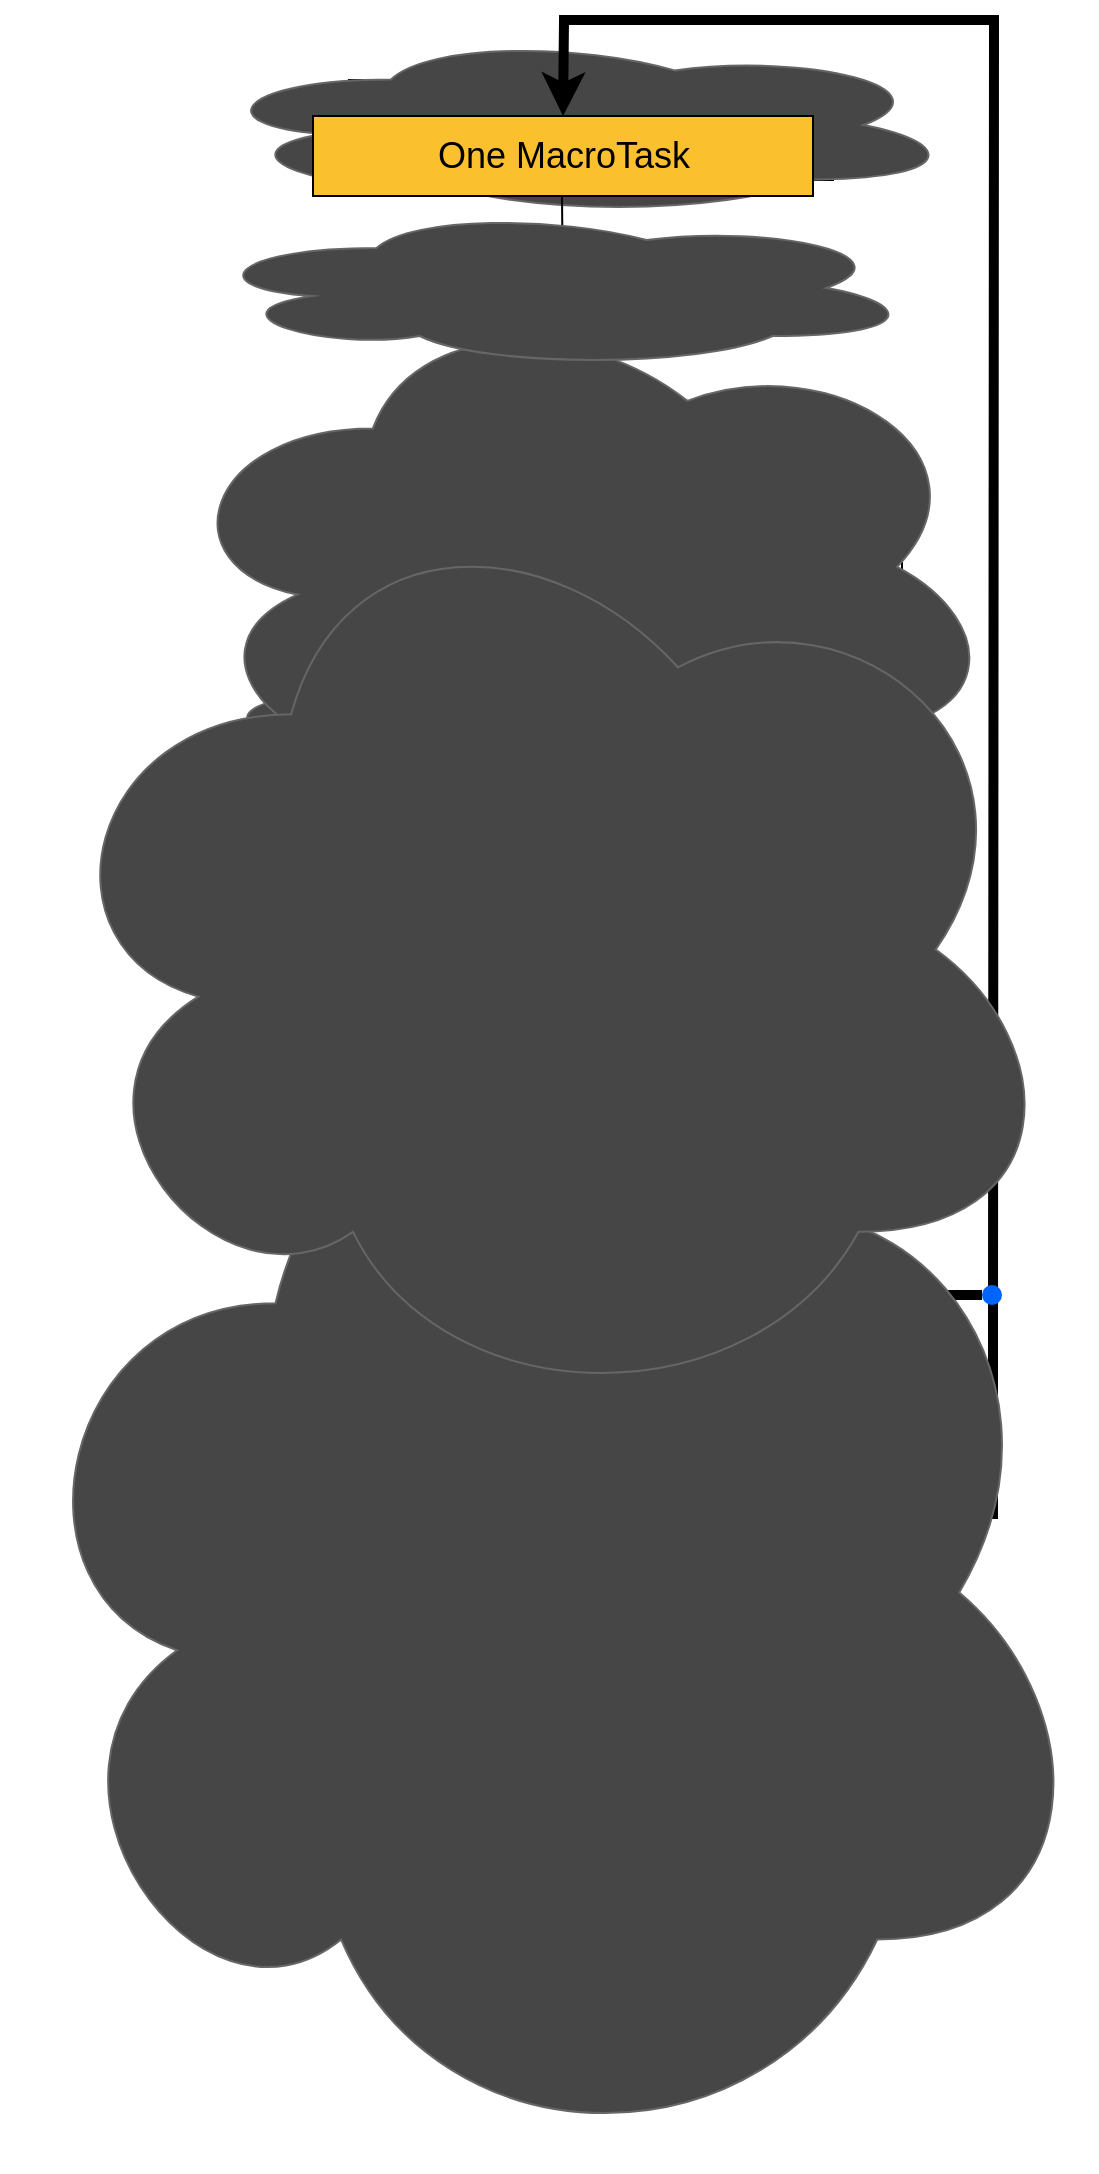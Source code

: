 <mxfile version="26.1.1" pages="7">
  <diagram name="3" id="WOpIre8T_OWHD56gAmkg">
    <mxGraphModel dx="1235" dy="844" grid="1" gridSize="10" guides="1" tooltips="1" connect="1" arrows="1" fold="1" page="1" pageScale="1" pageWidth="827" pageHeight="1169" math="0" shadow="0">
      <root>
        <mxCell id="5Z5chwch2wpYzHvmczRe-0" />
        <mxCell id="5Z5chwch2wpYzHvmczRe-1" parent="5Z5chwch2wpYzHvmczRe-0" />
        <mxCell id="NXmRSywtpvLNV53BZj0m-1" value="&lt;font style=&quot;font-size: 18px;&quot;&gt;One MacroTask&lt;/font&gt;" style="rounded=0;whiteSpace=wrap;html=1;fillColor=#FBC02D;" vertex="1" parent="5Z5chwch2wpYzHvmczRe-1">
          <mxGeometry x="305.5" y="78" width="250" height="40" as="geometry" />
        </mxCell>
        <mxCell id="NXmRSywtpvLNV53BZj0m-0" value="&lt;font style=&quot;font-size: 18px;&quot;&gt;One MacroTask&lt;/font&gt;" style="rounded=0;whiteSpace=wrap;html=1;fillColor=#FBC02D;" vertex="1" parent="5Z5chwch2wpYzHvmczRe-1">
          <mxGeometry x="313.5" y="68" width="250" height="40" as="geometry" />
        </mxCell>
        <mxCell id="NXmRSywtpvLNV53BZj0m-4" value="" style="ellipse;shape=cloud;whiteSpace=wrap;html=1;fillColor=#464646;gradientColor=none;strokeColor=#666666;" vertex="1" parent="5Z5chwch2wpYzHvmczRe-1">
          <mxGeometry x="240" y="45" width="378" height="91" as="geometry" />
        </mxCell>
        <mxCell id="NXmRSywtpvLNV53BZj0m-3" value="" style="endArrow=classic;html=1;rounded=0;exitX=1.016;exitY=0.495;exitDx=0;exitDy=0;entryX=0.5;entryY=0;entryDx=0;entryDy=0;strokeWidth=5;exitPerimeter=0;" edge="1" parent="5Z5chwch2wpYzHvmczRe-1" target="NXmRSywtpvLNV53BZj0m-2">
          <mxGeometry width="50" height="50" relative="1" as="geometry">
            <mxPoint x="549" y="785" as="sourcePoint" />
            <mxPoint x="450.5" y="86" as="targetPoint" />
            <Array as="points">
              <mxPoint x="635.5" y="785" />
              <mxPoint x="635.5" y="692" />
              <mxPoint x="636" y="38" />
              <mxPoint x="421" y="38" />
            </Array>
          </mxGeometry>
        </mxCell>
        <mxCell id="5Z5chwch2wpYzHvmczRe-2" value="" style="endArrow=classic;html=1;rounded=0;exitX=0.5;exitY=1;exitDx=0;exitDy=0;entryX=0.5;entryY=0;entryDx=0;entryDy=0;" parent="5Z5chwch2wpYzHvmczRe-1" source="5Z5chwch2wpYzHvmczRe-30" target="5Z5chwch2wpYzHvmczRe-16" edge="1">
          <mxGeometry width="50" height="50" relative="1" as="geometry">
            <mxPoint x="402" y="715" as="sourcePoint" />
            <mxPoint x="452" y="665" as="targetPoint" />
          </mxGeometry>
        </mxCell>
        <mxCell id="5Z5chwch2wpYzHvmczRe-3" value="" style="endArrow=classic;html=1;rounded=0;exitX=0.5;exitY=1;exitDx=0;exitDy=0;entryX=0.5;entryY=0;entryDx=0;entryDy=0;" parent="5Z5chwch2wpYzHvmczRe-1" source="5Z5chwch2wpYzHvmczRe-25" target="5Z5chwch2wpYzHvmczRe-30" edge="1">
          <mxGeometry width="50" height="50" relative="1" as="geometry">
            <mxPoint x="400" y="645" as="sourcePoint" />
            <mxPoint x="450" y="595" as="targetPoint" />
          </mxGeometry>
        </mxCell>
        <mxCell id="5Z5chwch2wpYzHvmczRe-4" style="edgeStyle=orthogonalEdgeStyle;rounded=0;orthogonalLoop=1;jettySize=auto;html=1;exitX=0.5;exitY=1;exitDx=0;exitDy=0;entryX=0.5;entryY=0;entryDx=0;entryDy=0;" parent="5Z5chwch2wpYzHvmczRe-1" target="5Z5chwch2wpYzHvmczRe-9" edge="1">
          <mxGeometry relative="1" as="geometry">
            <mxPoint x="420" y="125" as="sourcePoint" />
          </mxGeometry>
        </mxCell>
        <mxCell id="5Z5chwch2wpYzHvmczRe-5" value="" style="shape=ellipse;fillColor=#0065FF;strokeColor=none;html=1;sketch=0;" parent="5Z5chwch2wpYzHvmczRe-1" vertex="1">
          <mxGeometry x="414.5" y="615" width="10" height="10" as="geometry" />
        </mxCell>
        <mxCell id="5Z5chwch2wpYzHvmczRe-7" value="&lt;font style=&quot;font-size: 18px;&quot;&gt;All MicroTasks&lt;/font&gt;" style="rounded=0;whiteSpace=wrap;html=1;fillColor=#FB8C00;" parent="5Z5chwch2wpYzHvmczRe-1" vertex="1">
          <mxGeometry x="294.25" y="908" width="250" height="40" as="geometry" />
        </mxCell>
        <mxCell id="5Z5chwch2wpYzHvmczRe-8" style="edgeStyle=orthogonalEdgeStyle;rounded=0;orthogonalLoop=1;jettySize=auto;html=1;exitX=0.5;exitY=1;exitDx=0;exitDy=0;entryX=0.5;entryY=0;entryDx=0;entryDy=0;" parent="5Z5chwch2wpYzHvmczRe-1" source="5Z5chwch2wpYzHvmczRe-9" target="5Z5chwch2wpYzHvmczRe-10" edge="1">
          <mxGeometry relative="1" as="geometry" />
        </mxCell>
        <mxCell id="5Z5chwch2wpYzHvmczRe-9" value="&lt;font style=&quot;font-size: 18px;&quot;&gt;All MicroTasks&lt;/font&gt;" style="rounded=0;whiteSpace=wrap;html=1;fillColor=#FB8C00;" parent="5Z5chwch2wpYzHvmczRe-1" vertex="1">
          <mxGeometry x="295.25" y="155" width="250" height="40" as="geometry" />
        </mxCell>
        <mxCell id="5Z5chwch2wpYzHvmczRe-10" value="&lt;font style=&quot;font-size: 18px;&quot;&gt;Next Frame?&lt;/font&gt;" style="rhombus;whiteSpace=wrap;html=1;fillColor=#EEEEEE;" parent="5Z5chwch2wpYzHvmczRe-1" vertex="1">
          <mxGeometry x="295.25" y="227" width="250" height="48" as="geometry" />
        </mxCell>
        <mxCell id="5Z5chwch2wpYzHvmczRe-11" style="edgeStyle=orthogonalEdgeStyle;rounded=0;orthogonalLoop=1;jettySize=auto;html=1;exitX=0.5;exitY=1;exitDx=0;exitDy=0;entryX=0.5;entryY=0;entryDx=0;entryDy=0;" parent="5Z5chwch2wpYzHvmczRe-1" source="5Z5chwch2wpYzHvmczRe-12" target="5Z5chwch2wpYzHvmczRe-15" edge="1">
          <mxGeometry relative="1" as="geometry" />
        </mxCell>
        <mxCell id="5Z5chwch2wpYzHvmczRe-12" value="&lt;font style=&quot;font-size: 18px; color: rgb(255, 255, 255);&quot;&gt;All requestAnimationFrame()&lt;/font&gt;" style="rounded=0;whiteSpace=wrap;html=1;fillColor=#43A047;" parent="5Z5chwch2wpYzHvmczRe-1" vertex="1">
          <mxGeometry x="295.5" y="310" width="250" height="38" as="geometry" />
        </mxCell>
        <mxCell id="5Z5chwch2wpYzHvmczRe-13" value="" style="endArrow=classic;html=1;rounded=0;entryX=0.5;entryY=0;entryDx=0;entryDy=0;exitX=0.5;exitY=1;exitDx=0;exitDy=0;" parent="5Z5chwch2wpYzHvmczRe-1" source="5Z5chwch2wpYzHvmczRe-10" target="5Z5chwch2wpYzHvmczRe-12" edge="1">
          <mxGeometry width="50" height="50" relative="1" as="geometry">
            <mxPoint x="495.75" y="280.775" as="sourcePoint" />
            <mxPoint x="365.25" y="391.55" as="targetPoint" />
            <Array as="points" />
          </mxGeometry>
        </mxCell>
        <mxCell id="5Z5chwch2wpYzHvmczRe-14" value="&lt;font style=&quot;font-size: 18px;&quot;&gt;Yes&lt;/font&gt;" style="text;html=1;align=center;verticalAlign=middle;whiteSpace=wrap;rounded=0;" parent="5Z5chwch2wpYzHvmczRe-1" vertex="1">
          <mxGeometry x="412.5" y="270.55" width="60" height="30" as="geometry" />
        </mxCell>
        <mxCell id="5Z5chwch2wpYzHvmczRe-15" value="&lt;font style=&quot;font-size: 18px;&quot;&gt;All MicroTasks&lt;/font&gt;" style="rounded=0;whiteSpace=wrap;html=1;fillColor=#FB8C00;" parent="5Z5chwch2wpYzHvmczRe-1" vertex="1">
          <mxGeometry x="295.5" y="375" width="250" height="40" as="geometry" />
        </mxCell>
        <mxCell id="5Z5chwch2wpYzHvmczRe-16" value="&lt;font style=&quot;font-size: 18px;&quot;&gt;Free time?*&lt;/font&gt;" style="rhombus;whiteSpace=wrap;html=1;fillColor=#EEEEEE;" parent="5Z5chwch2wpYzHvmczRe-1" vertex="1">
          <mxGeometry x="294.5" y="763" width="250" height="41.55" as="geometry" />
        </mxCell>
        <mxCell id="5Z5chwch2wpYzHvmczRe-17" value="" style="edgeStyle=orthogonalEdgeStyle;rounded=0;orthogonalLoop=1;jettySize=auto;html=1;" parent="5Z5chwch2wpYzHvmczRe-1" source="5Z5chwch2wpYzHvmczRe-18" target="5Z5chwch2wpYzHvmczRe-7" edge="1">
          <mxGeometry relative="1" as="geometry" />
        </mxCell>
        <mxCell id="5Z5chwch2wpYzHvmczRe-18" value="&lt;font style=&quot;font-size: 18px; color: rgb(255, 255, 255);&quot;&gt;One requestIdleCallback()&lt;/font&gt;" style="rounded=0;whiteSpace=wrap;html=1;fillColor=#8E24AA;" parent="5Z5chwch2wpYzHvmczRe-1" vertex="1">
          <mxGeometry x="294.5" y="833" width="250" height="40" as="geometry" />
        </mxCell>
        <mxCell id="5Z5chwch2wpYzHvmczRe-19" style="edgeStyle=orthogonalEdgeStyle;rounded=0;orthogonalLoop=1;jettySize=auto;html=1;exitX=0.5;exitY=1;exitDx=0;exitDy=0;entryX=0.503;entryY=0.037;entryDx=0;entryDy=0;entryPerimeter=0;" parent="5Z5chwch2wpYzHvmczRe-1" source="5Z5chwch2wpYzHvmczRe-20" target="5Z5chwch2wpYzHvmczRe-25" edge="1">
          <mxGeometry relative="1" as="geometry" />
        </mxCell>
        <mxCell id="5Z5chwch2wpYzHvmczRe-20" value="&lt;font style=&quot;font-size: 18px; color: rgb(255, 255, 255);&quot;&gt;Render&lt;/font&gt;" style="rounded=1;whiteSpace=wrap;html=1;fillColor=#1565C0;strokeColor=#000000;shadow=1;glass=0;strokeWidth=6;" parent="5Z5chwch2wpYzHvmczRe-1" vertex="1">
          <mxGeometry x="295.5" y="506.55" width="250" height="40" as="geometry" />
        </mxCell>
        <mxCell id="5Z5chwch2wpYzHvmczRe-21" value="&lt;font style=&quot;font-size: 18px;&quot;&gt;No&lt;/font&gt;" style="text;html=1;align=center;verticalAlign=middle;whiteSpace=wrap;rounded=0;" parent="5Z5chwch2wpYzHvmczRe-1" vertex="1">
          <mxGeometry x="530" y="227" width="60" height="30" as="geometry" />
        </mxCell>
        <mxCell id="5Z5chwch2wpYzHvmczRe-22" value="" style="endArrow=classic;html=1;rounded=0;exitX=0.5;exitY=1;exitDx=0;exitDy=0;entryX=0.5;entryY=0;entryDx=0;entryDy=0;" parent="5Z5chwch2wpYzHvmczRe-1" source="5Z5chwch2wpYzHvmczRe-16" target="5Z5chwch2wpYzHvmczRe-18" edge="1">
          <mxGeometry width="50" height="50" relative="1" as="geometry">
            <mxPoint x="475" y="893" as="sourcePoint" />
            <mxPoint x="525" y="843" as="targetPoint" />
          </mxGeometry>
        </mxCell>
        <mxCell id="5Z5chwch2wpYzHvmczRe-24" value="&lt;font style=&quot;font-size: 18px;&quot;&gt;Yes&lt;/font&gt;" style="text;html=1;align=center;verticalAlign=middle;whiteSpace=wrap;rounded=0;" parent="5Z5chwch2wpYzHvmczRe-1" vertex="1">
          <mxGeometry x="408" y="801" width="60" height="30" as="geometry" />
        </mxCell>
        <mxCell id="5Z5chwch2wpYzHvmczRe-25" value="&lt;font style=&quot;font-size: 20px;&quot;&gt;All MicroTasks&lt;/font&gt;" style="rounded=0;whiteSpace=wrap;html=1;fillColor=#FB8C00;glass=0;gradientColor=none;" parent="5Z5chwch2wpYzHvmczRe-1" vertex="1">
          <mxGeometry x="294.5" y="566.55" width="250" height="40" as="geometry" />
        </mxCell>
        <mxCell id="5Z5chwch2wpYzHvmczRe-26" value="" style="endArrow=none;html=1;rounded=0;entryX=0.5;entryY=1;entryDx=0;entryDy=0;" parent="5Z5chwch2wpYzHvmczRe-1" source="5Z5chwch2wpYzHvmczRe-28" target="5Z5chwch2wpYzHvmczRe-7" edge="1">
          <mxGeometry width="50" height="50" relative="1" as="geometry">
            <mxPoint x="419.5" y="733" as="sourcePoint" />
            <mxPoint x="475" y="793" as="targetPoint" />
            <Array as="points">
              <mxPoint x="264.5" y="733" />
              <mxPoint x="264.5" y="988" />
              <mxPoint x="419.5" y="988" />
            </Array>
          </mxGeometry>
        </mxCell>
        <mxCell id="5Z5chwch2wpYzHvmczRe-27" value="" style="edgeStyle=orthogonalEdgeStyle;rounded=0;orthogonalLoop=1;jettySize=auto;html=1;endArrow=none;startFill=0;" parent="5Z5chwch2wpYzHvmczRe-1" source="5Z5chwch2wpYzHvmczRe-28" target="5Z5chwch2wpYzHvmczRe-30" edge="1">
          <mxGeometry relative="1" as="geometry" />
        </mxCell>
        <mxCell id="5Z5chwch2wpYzHvmczRe-28" value="" style="shape=ellipse;fillColor=#0065FF;strokeColor=none;html=1;sketch=0;" parent="5Z5chwch2wpYzHvmczRe-1" vertex="1">
          <mxGeometry x="414.5" y="728" width="10" height="10" as="geometry" />
        </mxCell>
        <mxCell id="5Z5chwch2wpYzHvmczRe-29" value="&lt;font style=&quot;font-size: 18px;&quot;&gt;No&lt;/font&gt;" style="text;html=1;align=center;verticalAlign=middle;whiteSpace=wrap;rounded=0;" parent="5Z5chwch2wpYzHvmczRe-1" vertex="1">
          <mxGeometry x="533.25" y="755" width="60" height="30" as="geometry" />
        </mxCell>
        <mxCell id="5Z5chwch2wpYzHvmczRe-30" value="&lt;font style=&quot;color: rgb(0, 0, 0);&quot;&gt;&lt;span style=&quot;font-size: 18px;&quot;&gt;&lt;font style=&quot;color: rgb(0, 0, 0);&quot;&gt;No Macrotasks?&lt;/font&gt;&lt;/span&gt;&lt;/font&gt;" style="rhombus;whiteSpace=wrap;html=1;fillColor=#EEEEEE;" parent="5Z5chwch2wpYzHvmczRe-1" vertex="1">
          <mxGeometry x="294.5" y="645.5" width="250" height="60" as="geometry" />
        </mxCell>
        <mxCell id="5Z5chwch2wpYzHvmczRe-31" value="&lt;font style=&quot;font-size: 18px;&quot;&gt;Yes&lt;/font&gt;" style="text;html=1;align=center;verticalAlign=middle;whiteSpace=wrap;rounded=0;" parent="5Z5chwch2wpYzHvmczRe-1" vertex="1">
          <mxGeometry x="408" y="701.5" width="60" height="30" as="geometry" />
        </mxCell>
        <mxCell id="5Z5chwch2wpYzHvmczRe-32" value="" style="endArrow=none;html=1;rounded=0;exitX=1;exitY=0.5;exitDx=0;exitDy=0;strokeWidth=5;" parent="5Z5chwch2wpYzHvmczRe-1" edge="1">
          <mxGeometry width="50" height="50" relative="1" as="geometry">
            <mxPoint x="604.5" y="674.5" as="sourcePoint" />
            <mxPoint x="604.5" y="675" as="targetPoint" />
          </mxGeometry>
        </mxCell>
        <mxCell id="5Z5chwch2wpYzHvmczRe-33" value="" style="endArrow=none;html=1;rounded=0;exitX=1;exitY=0.5;exitDx=0;exitDy=0;strokeWidth=5;" parent="5Z5chwch2wpYzHvmczRe-1" source="5Z5chwch2wpYzHvmczRe-37" edge="1">
          <mxGeometry width="50" height="50" relative="1" as="geometry">
            <mxPoint x="542.5" y="675" as="sourcePoint" />
            <mxPoint x="640" y="675" as="targetPoint" />
          </mxGeometry>
        </mxCell>
        <mxCell id="5Z5chwch2wpYzHvmczRe-34" value="&lt;font style=&quot;font-size: 18px;&quot;&gt;No&lt;/font&gt;" style="text;html=1;align=center;verticalAlign=middle;whiteSpace=wrap;rounded=0;" parent="5Z5chwch2wpYzHvmczRe-1" vertex="1">
          <mxGeometry x="534.5" y="648" width="57.5" height="27" as="geometry" />
        </mxCell>
        <mxCell id="5Z5chwch2wpYzHvmczRe-35" value="&lt;font style=&quot;font-size: 18px;&quot;&gt;&lt;span style=&quot;&quot; data-src-align=&quot;14:1&quot; class=&quot;EzKURWReUAB5oZgtQNkl&quot;&gt;Render?&lt;/span&gt;&lt;/font&gt;" style="rhombus;whiteSpace=wrap;html=1;fillColor=#EEEEEE;" parent="5Z5chwch2wpYzHvmczRe-1" vertex="1">
          <mxGeometry x="295.5" y="435" width="250" height="41.55" as="geometry" />
        </mxCell>
        <mxCell id="5Z5chwch2wpYzHvmczRe-36" value="" style="endArrow=none;html=1;rounded=0;exitX=1;exitY=0.5;exitDx=0;exitDy=0;strokeWidth=5;" parent="5Z5chwch2wpYzHvmczRe-1" source="5Z5chwch2wpYzHvmczRe-30" target="5Z5chwch2wpYzHvmczRe-37" edge="1">
          <mxGeometry width="50" height="50" relative="1" as="geometry">
            <mxPoint x="543" y="676" as="sourcePoint" />
            <mxPoint x="640" y="675" as="targetPoint" />
          </mxGeometry>
        </mxCell>
        <mxCell id="5Z5chwch2wpYzHvmczRe-37" value="" style="shape=ellipse;fillColor=#0065FF;strokeColor=none;html=1;sketch=0;" parent="5Z5chwch2wpYzHvmczRe-1" vertex="1">
          <mxGeometry x="630" y="670.5" width="10" height="10" as="geometry" />
        </mxCell>
        <mxCell id="5Z5chwch2wpYzHvmczRe-38" value="&lt;font style=&quot;font-size: 18px;&quot;&gt;Yes&lt;/font&gt;" style="text;html=1;align=center;verticalAlign=middle;whiteSpace=wrap;rounded=0;" parent="5Z5chwch2wpYzHvmczRe-1" vertex="1">
          <mxGeometry x="412.5" y="471" width="60" height="30" as="geometry" />
        </mxCell>
        <mxCell id="5Z5chwch2wpYzHvmczRe-39" value="&lt;font style=&quot;font-size: 18px;&quot;&gt;No&lt;/font&gt;" style="text;html=1;align=center;verticalAlign=middle;whiteSpace=wrap;rounded=0;" parent="5Z5chwch2wpYzHvmczRe-1" vertex="1">
          <mxGeometry x="533.75" y="430" width="57.5" height="27" as="geometry" />
        </mxCell>
        <mxCell id="5Z5chwch2wpYzHvmczRe-40" value="" style="endArrow=none;html=1;rounded=0;entryX=1;entryY=0.5;entryDx=0;entryDy=0;exitX=1;exitY=0.5;exitDx=0;exitDy=0;" parent="5Z5chwch2wpYzHvmczRe-1" source="5Z5chwch2wpYzHvmczRe-5" target="5Z5chwch2wpYzHvmczRe-35" edge="1">
          <mxGeometry width="50" height="50" relative="1" as="geometry">
            <mxPoint x="410" y="635" as="sourcePoint" />
            <mxPoint x="460" y="585" as="targetPoint" />
            <Array as="points">
              <mxPoint x="590" y="620" />
              <mxPoint x="590" y="455" />
            </Array>
          </mxGeometry>
        </mxCell>
        <mxCell id="5Z5chwch2wpYzHvmczRe-41" value="" style="endArrow=none;html=1;rounded=0;exitX=1;exitY=0.5;exitDx=0;exitDy=0;" parent="5Z5chwch2wpYzHvmczRe-1" source="5Z5chwch2wpYzHvmczRe-10" edge="1">
          <mxGeometry width="50" height="50" relative="1" as="geometry">
            <mxPoint x="450" y="495" as="sourcePoint" />
            <mxPoint x="590" y="455" as="targetPoint" />
            <Array as="points">
              <mxPoint x="590" y="251" />
            </Array>
          </mxGeometry>
        </mxCell>
        <mxCell id="5Z5chwch2wpYzHvmczRe-42" value="" style="shape=ellipse;fillColor=#0065FF;strokeColor=none;html=1;sketch=0;" parent="5Z5chwch2wpYzHvmczRe-1" vertex="1">
          <mxGeometry x="584.25" y="449.78" width="10" height="10" as="geometry" />
        </mxCell>
        <mxCell id="5Z5chwch2wpYzHvmczRe-43" value="" style="endArrow=classic;html=1;rounded=0;exitX=0.5;exitY=1;exitDx=0;exitDy=0;entryX=0.5;entryY=0;entryDx=0;entryDy=0;" parent="5Z5chwch2wpYzHvmczRe-1" source="5Z5chwch2wpYzHvmczRe-15" target="5Z5chwch2wpYzHvmczRe-35" edge="1">
          <mxGeometry width="50" height="50" relative="1" as="geometry">
            <mxPoint x="360" y="505" as="sourcePoint" />
            <mxPoint x="410" y="455" as="targetPoint" />
          </mxGeometry>
        </mxCell>
        <mxCell id="5Z5chwch2wpYzHvmczRe-44" value="" style="endArrow=classic;html=1;rounded=0;exitX=0.5;exitY=1;exitDx=0;exitDy=0;entryX=0.5;entryY=0;entryDx=0;entryDy=0;" parent="5Z5chwch2wpYzHvmczRe-1" source="5Z5chwch2wpYzHvmczRe-35" target="5Z5chwch2wpYzHvmczRe-20" edge="1">
          <mxGeometry width="50" height="50" relative="1" as="geometry">
            <mxPoint x="360" y="505" as="sourcePoint" />
            <mxPoint x="410" y="455" as="targetPoint" />
          </mxGeometry>
        </mxCell>
        <mxCell id="5Z5chwch2wpYzHvmczRe-45" value="" style="ellipse;shape=cloud;whiteSpace=wrap;html=1;fillColor=#464646;gradientColor=none;strokeColor=#666666;" parent="5Z5chwch2wpYzHvmczRe-1" vertex="1">
          <mxGeometry x="239.25" y="353" width="360" height="80" as="geometry" />
        </mxCell>
        <mxCell id="ImM1UuR_fFCmhWb7VvBw-0" value="" style="ellipse;shape=cloud;whiteSpace=wrap;html=1;fillColor=#464646;gradientColor=none;strokeColor=#666666;" parent="5Z5chwch2wpYzHvmczRe-1" vertex="1">
          <mxGeometry x="239.25" y="546.55" width="360" height="80" as="geometry" />
        </mxCell>
        <mxCell id="ImM1UuR_fFCmhWb7VvBw-1" value="" style="ellipse;shape=cloud;whiteSpace=wrap;html=1;fillColor=#464646;gradientColor=none;strokeColor=#666666;" parent="5Z5chwch2wpYzHvmczRe-1" vertex="1">
          <mxGeometry x="234.25" y="885" width="360" height="80" as="geometry" />
        </mxCell>
        <mxCell id="OV4KnT3gr7f-I7G_q_uN-0" value="" style="ellipse;shape=cloud;whiteSpace=wrap;html=1;fillColor=#464646;gradientColor=none;strokeColor=#666666;" parent="5Z5chwch2wpYzHvmczRe-1" vertex="1">
          <mxGeometry x="140" y="535" width="547" height="578.45" as="geometry" />
        </mxCell>
        <mxCell id="WoxrZ696siuIqLn3HaXy-0" value="" style="ellipse;shape=cloud;whiteSpace=wrap;html=1;fillColor=#464646;gradientColor=none;strokeColor=#666666;" parent="5Z5chwch2wpYzHvmczRe-1" vertex="1">
          <mxGeometry x="220.5" y="173.1" width="419.5" height="276.68" as="geometry" />
        </mxCell>
        <mxCell id="b9_Mzfre4hkzwLuS2cWC-0" value="" style="ellipse;shape=cloud;whiteSpace=wrap;html=1;fillColor=#464646;gradientColor=none;strokeColor=#666666;" parent="5Z5chwch2wpYzHvmczRe-1" vertex="1">
          <mxGeometry x="155.62" y="267.55" width="515.75" height="470.45" as="geometry" />
        </mxCell>
        <mxCell id="BexbrjHrRa31vE1YjjiC-0" value="" style="ellipse;shape=cloud;whiteSpace=wrap;html=1;fillColor=#464646;gradientColor=none;strokeColor=#666666;" parent="5Z5chwch2wpYzHvmczRe-1" vertex="1">
          <mxGeometry x="237.25" y="132" width="360" height="80" as="geometry" />
        </mxCell>
        <mxCell id="NXmRSywtpvLNV53BZj0m-2" value="&lt;font style=&quot;font-size: 18px;&quot;&gt;One MacroTask&lt;/font&gt;" style="rounded=0;whiteSpace=wrap;html=1;fillColor=#FBC02D;" vertex="1" parent="5Z5chwch2wpYzHvmczRe-1">
          <mxGeometry x="295.5" y="86" width="250" height="40" as="geometry" />
        </mxCell>
      </root>
    </mxGraphModel>
  </diagram>
  <diagram name="3a" id="7WThPi9XpQ88f7jPYC6v">
    <mxGraphModel dx="420" dy="287" grid="1" gridSize="10" guides="1" tooltips="1" connect="1" arrows="1" fold="1" page="1" pageScale="1" pageWidth="827" pageHeight="1169" math="0" shadow="0">
      <root>
        <mxCell id="s6g-bE5c9c6niWiSLbd3-0" />
        <mxCell id="s6g-bE5c9c6niWiSLbd3-1" parent="s6g-bE5c9c6niWiSLbd3-0" />
        <mxCell id="s6g-bE5c9c6niWiSLbd3-3" value="&lt;font style=&quot;font-size: 18px;&quot;&gt;One MacroTask&lt;/font&gt;" style="rounded=0;whiteSpace=wrap;html=1;fillColor=#FBC02D;" vertex="1" parent="s6g-bE5c9c6niWiSLbd3-1">
          <mxGeometry x="313.5" y="70" width="250" height="40" as="geometry" />
        </mxCell>
        <mxCell id="s6g-bE5c9c6niWiSLbd3-2" value="&lt;font style=&quot;font-size: 18px;&quot;&gt;One MacroTask&lt;/font&gt;" style="rounded=0;whiteSpace=wrap;html=1;fillColor=#FBC02D;" vertex="1" parent="s6g-bE5c9c6niWiSLbd3-1">
          <mxGeometry x="305.5" y="78" width="250" height="40" as="geometry" />
        </mxCell>
        <mxCell id="s6g-bE5c9c6niWiSLbd3-5" value="" style="endArrow=classic;html=1;rounded=0;exitX=1.016;exitY=0.495;exitDx=0;exitDy=0;entryX=0.5;entryY=0;entryDx=0;entryDy=0;strokeWidth=5;exitPerimeter=0;" edge="1" parent="s6g-bE5c9c6niWiSLbd3-1" target="s6g-bE5c9c6niWiSLbd3-54">
          <mxGeometry width="50" height="50" relative="1" as="geometry">
            <mxPoint x="549" y="785" as="sourcePoint" />
            <mxPoint x="450.5" y="86" as="targetPoint" />
            <Array as="points">
              <mxPoint x="635.5" y="785" />
              <mxPoint x="635.5" y="692" />
              <mxPoint x="636" y="38" />
              <mxPoint x="421" y="38" />
            </Array>
          </mxGeometry>
        </mxCell>
        <mxCell id="s6g-bE5c9c6niWiSLbd3-6" value="" style="endArrow=classic;html=1;rounded=0;exitX=0.5;exitY=1;exitDx=0;exitDy=0;entryX=0.5;entryY=0;entryDx=0;entryDy=0;" edge="1" parent="s6g-bE5c9c6niWiSLbd3-1" source="s6g-bE5c9c6niWiSLbd3-32" target="s6g-bE5c9c6niWiSLbd3-19">
          <mxGeometry width="50" height="50" relative="1" as="geometry">
            <mxPoint x="402" y="715" as="sourcePoint" />
            <mxPoint x="452" y="665" as="targetPoint" />
          </mxGeometry>
        </mxCell>
        <mxCell id="s6g-bE5c9c6niWiSLbd3-7" value="" style="endArrow=classic;html=1;rounded=0;exitX=0.5;exitY=1;exitDx=0;exitDy=0;entryX=0.5;entryY=0;entryDx=0;entryDy=0;" edge="1" parent="s6g-bE5c9c6niWiSLbd3-1" source="s6g-bE5c9c6niWiSLbd3-27" target="s6g-bE5c9c6niWiSLbd3-32">
          <mxGeometry width="50" height="50" relative="1" as="geometry">
            <mxPoint x="400" y="645" as="sourcePoint" />
            <mxPoint x="450" y="595" as="targetPoint" />
          </mxGeometry>
        </mxCell>
        <mxCell id="s6g-bE5c9c6niWiSLbd3-8" style="edgeStyle=orthogonalEdgeStyle;rounded=0;orthogonalLoop=1;jettySize=auto;html=1;exitX=0.5;exitY=1;exitDx=0;exitDy=0;entryX=0.5;entryY=0;entryDx=0;entryDy=0;" edge="1" parent="s6g-bE5c9c6niWiSLbd3-1" target="s6g-bE5c9c6niWiSLbd3-12">
          <mxGeometry relative="1" as="geometry">
            <mxPoint x="420" y="125" as="sourcePoint" />
          </mxGeometry>
        </mxCell>
        <mxCell id="s6g-bE5c9c6niWiSLbd3-9" value="" style="shape=ellipse;fillColor=#0065FF;strokeColor=none;html=1;sketch=0;" vertex="1" parent="s6g-bE5c9c6niWiSLbd3-1">
          <mxGeometry x="414.5" y="615" width="10" height="10" as="geometry" />
        </mxCell>
        <mxCell id="s6g-bE5c9c6niWiSLbd3-10" value="&lt;font style=&quot;font-size: 18px;&quot;&gt;All MicroTasks&lt;/font&gt;" style="rounded=0;whiteSpace=wrap;html=1;fillColor=#FB8C00;" vertex="1" parent="s6g-bE5c9c6niWiSLbd3-1">
          <mxGeometry x="294.25" y="908" width="250" height="40" as="geometry" />
        </mxCell>
        <mxCell id="s6g-bE5c9c6niWiSLbd3-11" style="edgeStyle=orthogonalEdgeStyle;rounded=0;orthogonalLoop=1;jettySize=auto;html=1;exitX=0.5;exitY=1;exitDx=0;exitDy=0;entryX=0.5;entryY=0;entryDx=0;entryDy=0;" edge="1" parent="s6g-bE5c9c6niWiSLbd3-1" source="s6g-bE5c9c6niWiSLbd3-12" target="s6g-bE5c9c6niWiSLbd3-13">
          <mxGeometry relative="1" as="geometry" />
        </mxCell>
        <mxCell id="s6g-bE5c9c6niWiSLbd3-12" value="&lt;font style=&quot;font-size: 18px;&quot;&gt;All MicroTasks&lt;/font&gt;" style="rounded=0;whiteSpace=wrap;html=1;fillColor=#FB8C00;" vertex="1" parent="s6g-bE5c9c6niWiSLbd3-1">
          <mxGeometry x="295.25" y="155" width="250" height="40" as="geometry" />
        </mxCell>
        <mxCell id="s6g-bE5c9c6niWiSLbd3-13" value="&lt;font style=&quot;font-size: 18px;&quot;&gt;Next Frame?&lt;/font&gt;" style="rhombus;whiteSpace=wrap;html=1;fillColor=#EEEEEE;" vertex="1" parent="s6g-bE5c9c6niWiSLbd3-1">
          <mxGeometry x="295.25" y="227" width="250" height="48" as="geometry" />
        </mxCell>
        <mxCell id="s6g-bE5c9c6niWiSLbd3-14" style="edgeStyle=orthogonalEdgeStyle;rounded=0;orthogonalLoop=1;jettySize=auto;html=1;exitX=0.5;exitY=1;exitDx=0;exitDy=0;entryX=0.5;entryY=0;entryDx=0;entryDy=0;" edge="1" parent="s6g-bE5c9c6niWiSLbd3-1" source="s6g-bE5c9c6niWiSLbd3-15" target="s6g-bE5c9c6niWiSLbd3-18">
          <mxGeometry relative="1" as="geometry" />
        </mxCell>
        <mxCell id="s6g-bE5c9c6niWiSLbd3-15" value="&lt;font style=&quot;font-size: 18px; color: rgb(255, 255, 255);&quot;&gt;All requestAnimationFrame()&lt;/font&gt;" style="rounded=0;whiteSpace=wrap;html=1;fillColor=#43A047;" vertex="1" parent="s6g-bE5c9c6niWiSLbd3-1">
          <mxGeometry x="295.5" y="310" width="250" height="38" as="geometry" />
        </mxCell>
        <mxCell id="s6g-bE5c9c6niWiSLbd3-16" value="" style="endArrow=classic;html=1;rounded=0;entryX=0.5;entryY=0;entryDx=0;entryDy=0;exitX=0.5;exitY=1;exitDx=0;exitDy=0;" edge="1" parent="s6g-bE5c9c6niWiSLbd3-1" source="s6g-bE5c9c6niWiSLbd3-13" target="s6g-bE5c9c6niWiSLbd3-15">
          <mxGeometry width="50" height="50" relative="1" as="geometry">
            <mxPoint x="495.75" y="280.775" as="sourcePoint" />
            <mxPoint x="365.25" y="391.55" as="targetPoint" />
            <Array as="points" />
          </mxGeometry>
        </mxCell>
        <mxCell id="s6g-bE5c9c6niWiSLbd3-17" value="&lt;font style=&quot;font-size: 18px;&quot;&gt;Yes&lt;/font&gt;" style="text;html=1;align=center;verticalAlign=middle;whiteSpace=wrap;rounded=0;" vertex="1" parent="s6g-bE5c9c6niWiSLbd3-1">
          <mxGeometry x="412.5" y="270.55" width="60" height="30" as="geometry" />
        </mxCell>
        <mxCell id="s6g-bE5c9c6niWiSLbd3-18" value="&lt;font style=&quot;font-size: 18px;&quot;&gt;All MicroTasks&lt;/font&gt;" style="rounded=0;whiteSpace=wrap;html=1;fillColor=#FB8C00;" vertex="1" parent="s6g-bE5c9c6niWiSLbd3-1">
          <mxGeometry x="295.5" y="375" width="250" height="40" as="geometry" />
        </mxCell>
        <mxCell id="s6g-bE5c9c6niWiSLbd3-19" value="&lt;font style=&quot;font-size: 18px;&quot;&gt;Free time?*&lt;/font&gt;" style="rhombus;whiteSpace=wrap;html=1;fillColor=#EEEEEE;" vertex="1" parent="s6g-bE5c9c6niWiSLbd3-1">
          <mxGeometry x="294.5" y="763" width="250" height="41.55" as="geometry" />
        </mxCell>
        <mxCell id="s6g-bE5c9c6niWiSLbd3-20" value="" style="edgeStyle=orthogonalEdgeStyle;rounded=0;orthogonalLoop=1;jettySize=auto;html=1;" edge="1" parent="s6g-bE5c9c6niWiSLbd3-1" source="s6g-bE5c9c6niWiSLbd3-21" target="s6g-bE5c9c6niWiSLbd3-10">
          <mxGeometry relative="1" as="geometry" />
        </mxCell>
        <mxCell id="s6g-bE5c9c6niWiSLbd3-21" value="&lt;font style=&quot;font-size: 18px; color: rgb(255, 255, 255);&quot;&gt;One requestIdleCallback()&lt;/font&gt;" style="rounded=0;whiteSpace=wrap;html=1;fillColor=#8E24AA;" vertex="1" parent="s6g-bE5c9c6niWiSLbd3-1">
          <mxGeometry x="294.5" y="833" width="250" height="40" as="geometry" />
        </mxCell>
        <mxCell id="s6g-bE5c9c6niWiSLbd3-22" style="edgeStyle=orthogonalEdgeStyle;rounded=0;orthogonalLoop=1;jettySize=auto;html=1;exitX=0.5;exitY=1;exitDx=0;exitDy=0;entryX=0.503;entryY=0.037;entryDx=0;entryDy=0;entryPerimeter=0;" edge="1" parent="s6g-bE5c9c6niWiSLbd3-1" source="s6g-bE5c9c6niWiSLbd3-23" target="s6g-bE5c9c6niWiSLbd3-27">
          <mxGeometry relative="1" as="geometry" />
        </mxCell>
        <mxCell id="s6g-bE5c9c6niWiSLbd3-23" value="&lt;font style=&quot;font-size: 18px; color: rgb(255, 255, 255);&quot;&gt;Render&lt;/font&gt;" style="rounded=1;whiteSpace=wrap;html=1;fillColor=#1565C0;strokeColor=#000000;shadow=1;glass=0;strokeWidth=6;" vertex="1" parent="s6g-bE5c9c6niWiSLbd3-1">
          <mxGeometry x="295.5" y="506.55" width="250" height="40" as="geometry" />
        </mxCell>
        <mxCell id="s6g-bE5c9c6niWiSLbd3-24" value="&lt;font style=&quot;font-size: 18px;&quot;&gt;No&lt;/font&gt;" style="text;html=1;align=center;verticalAlign=middle;whiteSpace=wrap;rounded=0;" vertex="1" parent="s6g-bE5c9c6niWiSLbd3-1">
          <mxGeometry x="530" y="227" width="60" height="30" as="geometry" />
        </mxCell>
        <mxCell id="s6g-bE5c9c6niWiSLbd3-25" value="" style="endArrow=classic;html=1;rounded=0;exitX=0.5;exitY=1;exitDx=0;exitDy=0;entryX=0.5;entryY=0;entryDx=0;entryDy=0;" edge="1" parent="s6g-bE5c9c6niWiSLbd3-1" source="s6g-bE5c9c6niWiSLbd3-19" target="s6g-bE5c9c6niWiSLbd3-21">
          <mxGeometry width="50" height="50" relative="1" as="geometry">
            <mxPoint x="475" y="893" as="sourcePoint" />
            <mxPoint x="525" y="843" as="targetPoint" />
          </mxGeometry>
        </mxCell>
        <mxCell id="s6g-bE5c9c6niWiSLbd3-26" value="&lt;font style=&quot;font-size: 18px;&quot;&gt;Yes&lt;/font&gt;" style="text;html=1;align=center;verticalAlign=middle;whiteSpace=wrap;rounded=0;" vertex="1" parent="s6g-bE5c9c6niWiSLbd3-1">
          <mxGeometry x="408" y="801" width="60" height="30" as="geometry" />
        </mxCell>
        <mxCell id="s6g-bE5c9c6niWiSLbd3-27" value="&lt;font style=&quot;font-size: 20px;&quot;&gt;All MicroTasks&lt;/font&gt;" style="rounded=0;whiteSpace=wrap;html=1;fillColor=#FB8C00;glass=0;gradientColor=none;" vertex="1" parent="s6g-bE5c9c6niWiSLbd3-1">
          <mxGeometry x="294.5" y="566.55" width="250" height="40" as="geometry" />
        </mxCell>
        <mxCell id="s6g-bE5c9c6niWiSLbd3-28" value="" style="endArrow=none;html=1;rounded=0;entryX=0.5;entryY=1;entryDx=0;entryDy=0;" edge="1" parent="s6g-bE5c9c6niWiSLbd3-1" source="s6g-bE5c9c6niWiSLbd3-30" target="s6g-bE5c9c6niWiSLbd3-10">
          <mxGeometry width="50" height="50" relative="1" as="geometry">
            <mxPoint x="419.5" y="733" as="sourcePoint" />
            <mxPoint x="475" y="793" as="targetPoint" />
            <Array as="points">
              <mxPoint x="264.5" y="733" />
              <mxPoint x="264.5" y="988" />
              <mxPoint x="419.5" y="988" />
            </Array>
          </mxGeometry>
        </mxCell>
        <mxCell id="s6g-bE5c9c6niWiSLbd3-29" value="" style="edgeStyle=orthogonalEdgeStyle;rounded=0;orthogonalLoop=1;jettySize=auto;html=1;endArrow=none;startFill=0;" edge="1" parent="s6g-bE5c9c6niWiSLbd3-1" source="s6g-bE5c9c6niWiSLbd3-30" target="s6g-bE5c9c6niWiSLbd3-32">
          <mxGeometry relative="1" as="geometry" />
        </mxCell>
        <mxCell id="s6g-bE5c9c6niWiSLbd3-30" value="" style="shape=ellipse;fillColor=#0065FF;strokeColor=none;html=1;sketch=0;" vertex="1" parent="s6g-bE5c9c6niWiSLbd3-1">
          <mxGeometry x="414.5" y="728" width="10" height="10" as="geometry" />
        </mxCell>
        <mxCell id="s6g-bE5c9c6niWiSLbd3-31" value="&lt;font style=&quot;font-size: 18px;&quot;&gt;No&lt;/font&gt;" style="text;html=1;align=center;verticalAlign=middle;whiteSpace=wrap;rounded=0;" vertex="1" parent="s6g-bE5c9c6niWiSLbd3-1">
          <mxGeometry x="533.25" y="755" width="60" height="30" as="geometry" />
        </mxCell>
        <mxCell id="s6g-bE5c9c6niWiSLbd3-32" value="&lt;font style=&quot;color: rgb(0, 0, 0);&quot;&gt;&lt;span style=&quot;font-size: 18px;&quot;&gt;&lt;font style=&quot;color: rgb(0, 0, 0);&quot;&gt;No Macrotasks?&lt;/font&gt;&lt;/span&gt;&lt;/font&gt;" style="rhombus;whiteSpace=wrap;html=1;fillColor=#EEEEEE;" vertex="1" parent="s6g-bE5c9c6niWiSLbd3-1">
          <mxGeometry x="294.5" y="645.5" width="250" height="60" as="geometry" />
        </mxCell>
        <mxCell id="s6g-bE5c9c6niWiSLbd3-33" value="&lt;font style=&quot;font-size: 18px;&quot;&gt;Yes&lt;/font&gt;" style="text;html=1;align=center;verticalAlign=middle;whiteSpace=wrap;rounded=0;" vertex="1" parent="s6g-bE5c9c6niWiSLbd3-1">
          <mxGeometry x="408" y="701.5" width="60" height="30" as="geometry" />
        </mxCell>
        <mxCell id="s6g-bE5c9c6niWiSLbd3-34" value="" style="endArrow=none;html=1;rounded=0;exitX=1;exitY=0.5;exitDx=0;exitDy=0;strokeWidth=5;" edge="1" parent="s6g-bE5c9c6niWiSLbd3-1">
          <mxGeometry width="50" height="50" relative="1" as="geometry">
            <mxPoint x="604.5" y="674.5" as="sourcePoint" />
            <mxPoint x="604.5" y="675" as="targetPoint" />
          </mxGeometry>
        </mxCell>
        <mxCell id="s6g-bE5c9c6niWiSLbd3-35" value="" style="endArrow=none;html=1;rounded=0;exitX=1;exitY=0.5;exitDx=0;exitDy=0;strokeWidth=5;" edge="1" parent="s6g-bE5c9c6niWiSLbd3-1" source="s6g-bE5c9c6niWiSLbd3-39">
          <mxGeometry width="50" height="50" relative="1" as="geometry">
            <mxPoint x="542.5" y="675" as="sourcePoint" />
            <mxPoint x="640" y="675" as="targetPoint" />
          </mxGeometry>
        </mxCell>
        <mxCell id="s6g-bE5c9c6niWiSLbd3-36" value="&lt;font style=&quot;font-size: 18px;&quot;&gt;No&lt;/font&gt;" style="text;html=1;align=center;verticalAlign=middle;whiteSpace=wrap;rounded=0;" vertex="1" parent="s6g-bE5c9c6niWiSLbd3-1">
          <mxGeometry x="534.5" y="648" width="57.5" height="27" as="geometry" />
        </mxCell>
        <mxCell id="s6g-bE5c9c6niWiSLbd3-37" value="&lt;font style=&quot;font-size: 18px;&quot;&gt;&lt;span style=&quot;&quot; data-src-align=&quot;14:1&quot; class=&quot;EzKURWReUAB5oZgtQNkl&quot;&gt;Render?&lt;/span&gt;&lt;/font&gt;" style="rhombus;whiteSpace=wrap;html=1;fillColor=#EEEEEE;" vertex="1" parent="s6g-bE5c9c6niWiSLbd3-1">
          <mxGeometry x="295.5" y="435" width="250" height="41.55" as="geometry" />
        </mxCell>
        <mxCell id="s6g-bE5c9c6niWiSLbd3-38" value="" style="endArrow=none;html=1;rounded=0;exitX=1;exitY=0.5;exitDx=0;exitDy=0;strokeWidth=5;" edge="1" parent="s6g-bE5c9c6niWiSLbd3-1" source="s6g-bE5c9c6niWiSLbd3-32" target="s6g-bE5c9c6niWiSLbd3-39">
          <mxGeometry width="50" height="50" relative="1" as="geometry">
            <mxPoint x="543" y="676" as="sourcePoint" />
            <mxPoint x="640" y="675" as="targetPoint" />
          </mxGeometry>
        </mxCell>
        <mxCell id="s6g-bE5c9c6niWiSLbd3-39" value="" style="shape=ellipse;fillColor=#0065FF;strokeColor=none;html=1;sketch=0;" vertex="1" parent="s6g-bE5c9c6niWiSLbd3-1">
          <mxGeometry x="630" y="670.5" width="10" height="10" as="geometry" />
        </mxCell>
        <mxCell id="s6g-bE5c9c6niWiSLbd3-40" value="&lt;font style=&quot;font-size: 18px;&quot;&gt;Yes&lt;/font&gt;" style="text;html=1;align=center;verticalAlign=middle;whiteSpace=wrap;rounded=0;" vertex="1" parent="s6g-bE5c9c6niWiSLbd3-1">
          <mxGeometry x="412.5" y="471" width="60" height="30" as="geometry" />
        </mxCell>
        <mxCell id="s6g-bE5c9c6niWiSLbd3-41" value="&lt;font style=&quot;font-size: 18px;&quot;&gt;No&lt;/font&gt;" style="text;html=1;align=center;verticalAlign=middle;whiteSpace=wrap;rounded=0;" vertex="1" parent="s6g-bE5c9c6niWiSLbd3-1">
          <mxGeometry x="533.75" y="430" width="57.5" height="27" as="geometry" />
        </mxCell>
        <mxCell id="s6g-bE5c9c6niWiSLbd3-42" value="" style="endArrow=none;html=1;rounded=0;entryX=1;entryY=0.5;entryDx=0;entryDy=0;exitX=1;exitY=0.5;exitDx=0;exitDy=0;" edge="1" parent="s6g-bE5c9c6niWiSLbd3-1" source="s6g-bE5c9c6niWiSLbd3-9" target="s6g-bE5c9c6niWiSLbd3-37">
          <mxGeometry width="50" height="50" relative="1" as="geometry">
            <mxPoint x="410" y="635" as="sourcePoint" />
            <mxPoint x="460" y="585" as="targetPoint" />
            <Array as="points">
              <mxPoint x="590" y="620" />
              <mxPoint x="590" y="455" />
            </Array>
          </mxGeometry>
        </mxCell>
        <mxCell id="s6g-bE5c9c6niWiSLbd3-43" value="" style="endArrow=none;html=1;rounded=0;exitX=1;exitY=0.5;exitDx=0;exitDy=0;" edge="1" parent="s6g-bE5c9c6niWiSLbd3-1" source="s6g-bE5c9c6niWiSLbd3-13">
          <mxGeometry width="50" height="50" relative="1" as="geometry">
            <mxPoint x="450" y="495" as="sourcePoint" />
            <mxPoint x="590" y="455" as="targetPoint" />
            <Array as="points">
              <mxPoint x="590" y="251" />
            </Array>
          </mxGeometry>
        </mxCell>
        <mxCell id="s6g-bE5c9c6niWiSLbd3-44" value="" style="shape=ellipse;fillColor=#0065FF;strokeColor=none;html=1;sketch=0;" vertex="1" parent="s6g-bE5c9c6niWiSLbd3-1">
          <mxGeometry x="584.25" y="449.78" width="10" height="10" as="geometry" />
        </mxCell>
        <mxCell id="s6g-bE5c9c6niWiSLbd3-45" value="" style="endArrow=classic;html=1;rounded=0;exitX=0.5;exitY=1;exitDx=0;exitDy=0;entryX=0.5;entryY=0;entryDx=0;entryDy=0;" edge="1" parent="s6g-bE5c9c6niWiSLbd3-1" source="s6g-bE5c9c6niWiSLbd3-18" target="s6g-bE5c9c6niWiSLbd3-37">
          <mxGeometry width="50" height="50" relative="1" as="geometry">
            <mxPoint x="360" y="505" as="sourcePoint" />
            <mxPoint x="410" y="455" as="targetPoint" />
          </mxGeometry>
        </mxCell>
        <mxCell id="s6g-bE5c9c6niWiSLbd3-46" value="" style="endArrow=classic;html=1;rounded=0;exitX=0.5;exitY=1;exitDx=0;exitDy=0;entryX=0.5;entryY=0;entryDx=0;entryDy=0;" edge="1" parent="s6g-bE5c9c6niWiSLbd3-1" source="s6g-bE5c9c6niWiSLbd3-37" target="s6g-bE5c9c6niWiSLbd3-23">
          <mxGeometry width="50" height="50" relative="1" as="geometry">
            <mxPoint x="360" y="505" as="sourcePoint" />
            <mxPoint x="410" y="455" as="targetPoint" />
          </mxGeometry>
        </mxCell>
        <mxCell id="s6g-bE5c9c6niWiSLbd3-47" value="" style="ellipse;shape=cloud;whiteSpace=wrap;html=1;fillColor=#464646;gradientColor=none;strokeColor=#666666;" vertex="1" parent="s6g-bE5c9c6niWiSLbd3-1">
          <mxGeometry x="239.25" y="353" width="360" height="80" as="geometry" />
        </mxCell>
        <mxCell id="s6g-bE5c9c6niWiSLbd3-48" value="" style="ellipse;shape=cloud;whiteSpace=wrap;html=1;fillColor=#464646;gradientColor=none;strokeColor=#666666;" vertex="1" parent="s6g-bE5c9c6niWiSLbd3-1">
          <mxGeometry x="239.25" y="546.55" width="360" height="80" as="geometry" />
        </mxCell>
        <mxCell id="s6g-bE5c9c6niWiSLbd3-49" value="" style="ellipse;shape=cloud;whiteSpace=wrap;html=1;fillColor=#464646;gradientColor=none;strokeColor=#666666;" vertex="1" parent="s6g-bE5c9c6niWiSLbd3-1">
          <mxGeometry x="234.25" y="885" width="360" height="80" as="geometry" />
        </mxCell>
        <mxCell id="s6g-bE5c9c6niWiSLbd3-50" value="" style="ellipse;shape=cloud;whiteSpace=wrap;html=1;fillColor=#464646;gradientColor=none;strokeColor=#666666;" vertex="1" parent="s6g-bE5c9c6niWiSLbd3-1">
          <mxGeometry x="140" y="535" width="547" height="578.45" as="geometry" />
        </mxCell>
        <mxCell id="s6g-bE5c9c6niWiSLbd3-51" value="" style="ellipse;shape=cloud;whiteSpace=wrap;html=1;fillColor=#464646;gradientColor=none;strokeColor=#666666;" vertex="1" parent="s6g-bE5c9c6niWiSLbd3-1">
          <mxGeometry x="220.5" y="173.1" width="419.5" height="276.68" as="geometry" />
        </mxCell>
        <mxCell id="s6g-bE5c9c6niWiSLbd3-52" value="" style="ellipse;shape=cloud;whiteSpace=wrap;html=1;fillColor=#464646;gradientColor=none;strokeColor=#666666;" vertex="1" parent="s6g-bE5c9c6niWiSLbd3-1">
          <mxGeometry x="155.62" y="267.55" width="515.75" height="470.45" as="geometry" />
        </mxCell>
        <mxCell id="s6g-bE5c9c6niWiSLbd3-53" value="" style="ellipse;shape=cloud;whiteSpace=wrap;html=1;fillColor=#464646;gradientColor=none;strokeColor=#666666;" vertex="1" parent="s6g-bE5c9c6niWiSLbd3-1">
          <mxGeometry x="237.25" y="132" width="360" height="80" as="geometry" />
        </mxCell>
        <mxCell id="s6g-bE5c9c6niWiSLbd3-54" value="&lt;font style=&quot;font-size: 18px;&quot;&gt;One MacroTask&lt;/font&gt;" style="rounded=0;whiteSpace=wrap;html=1;fillColor=#FBC02D;" vertex="1" parent="s6g-bE5c9c6niWiSLbd3-1">
          <mxGeometry x="295.5" y="86" width="250" height="40" as="geometry" />
        </mxCell>
      </root>
    </mxGraphModel>
  </diagram>
  <diagram name="4" id="Pl0QMmMSR7EU5mw_xZet">
    <mxGraphModel dx="840" dy="574" grid="1" gridSize="10" guides="1" tooltips="1" connect="1" arrows="1" fold="1" page="1" pageScale="1" pageWidth="827" pageHeight="1169" math="0" shadow="0">
      <root>
        <mxCell id="dJg8MHx6eP1G7Y0fPKZ6-0" />
        <mxCell id="dJg8MHx6eP1G7Y0fPKZ6-1" parent="dJg8MHx6eP1G7Y0fPKZ6-0" />
        <mxCell id="5-6mawAKfcdlvTALdcQt-0" value="&lt;font style=&quot;font-size: 18px;&quot;&gt;One MacroTask&lt;/font&gt;" style="rounded=0;whiteSpace=wrap;html=1;fillColor=#FBC02D;" vertex="1" parent="dJg8MHx6eP1G7Y0fPKZ6-1">
          <mxGeometry x="313.5" y="70" width="250" height="40" as="geometry" />
        </mxCell>
        <mxCell id="5-6mawAKfcdlvTALdcQt-1" value="&lt;font style=&quot;font-size: 18px;&quot;&gt;One MacroTask&lt;/font&gt;" style="rounded=0;whiteSpace=wrap;html=1;fillColor=#FBC02D;" vertex="1" parent="dJg8MHx6eP1G7Y0fPKZ6-1">
          <mxGeometry x="305.5" y="78" width="250" height="40" as="geometry" />
        </mxCell>
        <mxCell id="5-6mawAKfcdlvTALdcQt-3" value="" style="endArrow=classic;html=1;rounded=0;exitX=1.016;exitY=0.495;exitDx=0;exitDy=0;entryX=0.5;entryY=0;entryDx=0;entryDy=0;strokeWidth=5;exitPerimeter=0;" edge="1" parent="dJg8MHx6eP1G7Y0fPKZ6-1" target="5-6mawAKfcdlvTALdcQt-2">
          <mxGeometry width="50" height="50" relative="1" as="geometry">
            <mxPoint x="549" y="785" as="sourcePoint" />
            <mxPoint x="450.5" y="86" as="targetPoint" />
            <Array as="points">
              <mxPoint x="635.5" y="785" />
              <mxPoint x="635.5" y="692" />
              <mxPoint x="636" y="38" />
              <mxPoint x="421" y="38" />
            </Array>
          </mxGeometry>
        </mxCell>
        <mxCell id="dJg8MHx6eP1G7Y0fPKZ6-2" value="" style="endArrow=classic;html=1;rounded=0;exitX=0.5;exitY=1;exitDx=0;exitDy=0;entryX=0.5;entryY=0;entryDx=0;entryDy=0;" parent="dJg8MHx6eP1G7Y0fPKZ6-1" source="dJg8MHx6eP1G7Y0fPKZ6-30" target="dJg8MHx6eP1G7Y0fPKZ6-16" edge="1">
          <mxGeometry width="50" height="50" relative="1" as="geometry">
            <mxPoint x="402" y="715" as="sourcePoint" />
            <mxPoint x="452" y="665" as="targetPoint" />
          </mxGeometry>
        </mxCell>
        <mxCell id="dJg8MHx6eP1G7Y0fPKZ6-3" value="" style="endArrow=classic;html=1;rounded=0;exitX=0.5;exitY=1;exitDx=0;exitDy=0;entryX=0.5;entryY=0;entryDx=0;entryDy=0;" parent="dJg8MHx6eP1G7Y0fPKZ6-1" source="dJg8MHx6eP1G7Y0fPKZ6-25" target="dJg8MHx6eP1G7Y0fPKZ6-30" edge="1">
          <mxGeometry width="50" height="50" relative="1" as="geometry">
            <mxPoint x="400" y="645" as="sourcePoint" />
            <mxPoint x="450" y="595" as="targetPoint" />
          </mxGeometry>
        </mxCell>
        <mxCell id="dJg8MHx6eP1G7Y0fPKZ6-4" style="edgeStyle=orthogonalEdgeStyle;rounded=0;orthogonalLoop=1;jettySize=auto;html=1;exitX=0.5;exitY=1;exitDx=0;exitDy=0;entryX=0.5;entryY=0;entryDx=0;entryDy=0;" parent="dJg8MHx6eP1G7Y0fPKZ6-1" target="dJg8MHx6eP1G7Y0fPKZ6-9" edge="1">
          <mxGeometry relative="1" as="geometry">
            <mxPoint x="420" y="125" as="sourcePoint" />
          </mxGeometry>
        </mxCell>
        <mxCell id="dJg8MHx6eP1G7Y0fPKZ6-5" value="" style="shape=ellipse;fillColor=#0065FF;strokeColor=none;html=1;sketch=0;" parent="dJg8MHx6eP1G7Y0fPKZ6-1" vertex="1">
          <mxGeometry x="414.5" y="615" width="10" height="10" as="geometry" />
        </mxCell>
        <mxCell id="dJg8MHx6eP1G7Y0fPKZ6-7" value="&lt;font style=&quot;font-size: 18px;&quot;&gt;All MicroTasks&lt;/font&gt;" style="rounded=0;whiteSpace=wrap;html=1;fillColor=#FB8C00;" parent="dJg8MHx6eP1G7Y0fPKZ6-1" vertex="1">
          <mxGeometry x="294.25" y="908" width="250" height="40" as="geometry" />
        </mxCell>
        <mxCell id="dJg8MHx6eP1G7Y0fPKZ6-8" style="edgeStyle=orthogonalEdgeStyle;rounded=0;orthogonalLoop=1;jettySize=auto;html=1;exitX=0.5;exitY=1;exitDx=0;exitDy=0;entryX=0.5;entryY=0;entryDx=0;entryDy=0;" parent="dJg8MHx6eP1G7Y0fPKZ6-1" source="dJg8MHx6eP1G7Y0fPKZ6-9" target="dJg8MHx6eP1G7Y0fPKZ6-10" edge="1">
          <mxGeometry relative="1" as="geometry" />
        </mxCell>
        <mxCell id="dJg8MHx6eP1G7Y0fPKZ6-9" value="&lt;font style=&quot;font-size: 18px;&quot;&gt;All MicroTasks&lt;/font&gt;" style="rounded=0;whiteSpace=wrap;html=1;fillColor=#FB8C00;" parent="dJg8MHx6eP1G7Y0fPKZ6-1" vertex="1">
          <mxGeometry x="295.25" y="155" width="250" height="40" as="geometry" />
        </mxCell>
        <mxCell id="dJg8MHx6eP1G7Y0fPKZ6-10" value="&lt;font style=&quot;font-size: 18px;&quot;&gt;Next Frame?&lt;/font&gt;" style="rhombus;whiteSpace=wrap;html=1;fillColor=#EEEEEE;" parent="dJg8MHx6eP1G7Y0fPKZ6-1" vertex="1">
          <mxGeometry x="295.25" y="227" width="250" height="48" as="geometry" />
        </mxCell>
        <mxCell id="dJg8MHx6eP1G7Y0fPKZ6-11" style="edgeStyle=orthogonalEdgeStyle;rounded=0;orthogonalLoop=1;jettySize=auto;html=1;exitX=0.5;exitY=1;exitDx=0;exitDy=0;entryX=0.5;entryY=0;entryDx=0;entryDy=0;" parent="dJg8MHx6eP1G7Y0fPKZ6-1" source="dJg8MHx6eP1G7Y0fPKZ6-12" target="dJg8MHx6eP1G7Y0fPKZ6-15" edge="1">
          <mxGeometry relative="1" as="geometry" />
        </mxCell>
        <mxCell id="dJg8MHx6eP1G7Y0fPKZ6-12" value="&lt;font style=&quot;font-size: 18px; color: rgb(255, 255, 255);&quot;&gt;All requestAnimationFrame()&lt;/font&gt;" style="rounded=0;whiteSpace=wrap;html=1;fillColor=#43A047;" parent="dJg8MHx6eP1G7Y0fPKZ6-1" vertex="1">
          <mxGeometry x="295.5" y="310" width="250" height="38" as="geometry" />
        </mxCell>
        <mxCell id="dJg8MHx6eP1G7Y0fPKZ6-13" value="" style="endArrow=classic;html=1;rounded=0;entryX=0.5;entryY=0;entryDx=0;entryDy=0;exitX=0.5;exitY=1;exitDx=0;exitDy=0;" parent="dJg8MHx6eP1G7Y0fPKZ6-1" source="dJg8MHx6eP1G7Y0fPKZ6-10" target="dJg8MHx6eP1G7Y0fPKZ6-12" edge="1">
          <mxGeometry width="50" height="50" relative="1" as="geometry">
            <mxPoint x="495.75" y="280.775" as="sourcePoint" />
            <mxPoint x="365.25" y="391.55" as="targetPoint" />
            <Array as="points" />
          </mxGeometry>
        </mxCell>
        <mxCell id="dJg8MHx6eP1G7Y0fPKZ6-14" value="&lt;font style=&quot;font-size: 18px;&quot;&gt;Yes&lt;/font&gt;" style="text;html=1;align=center;verticalAlign=middle;whiteSpace=wrap;rounded=0;" parent="dJg8MHx6eP1G7Y0fPKZ6-1" vertex="1">
          <mxGeometry x="412.5" y="270.55" width="60" height="30" as="geometry" />
        </mxCell>
        <mxCell id="dJg8MHx6eP1G7Y0fPKZ6-15" value="&lt;font style=&quot;font-size: 18px;&quot;&gt;All MicroTasks&lt;/font&gt;" style="rounded=0;whiteSpace=wrap;html=1;fillColor=#FB8C00;" parent="dJg8MHx6eP1G7Y0fPKZ6-1" vertex="1">
          <mxGeometry x="295.5" y="375" width="250" height="40" as="geometry" />
        </mxCell>
        <mxCell id="dJg8MHx6eP1G7Y0fPKZ6-16" value="&lt;font style=&quot;font-size: 18px;&quot;&gt;Free time?*&lt;/font&gt;" style="rhombus;whiteSpace=wrap;html=1;fillColor=#EEEEEE;" parent="dJg8MHx6eP1G7Y0fPKZ6-1" vertex="1">
          <mxGeometry x="294.5" y="763" width="250" height="41.55" as="geometry" />
        </mxCell>
        <mxCell id="dJg8MHx6eP1G7Y0fPKZ6-17" value="" style="edgeStyle=orthogonalEdgeStyle;rounded=0;orthogonalLoop=1;jettySize=auto;html=1;" parent="dJg8MHx6eP1G7Y0fPKZ6-1" source="dJg8MHx6eP1G7Y0fPKZ6-18" target="dJg8MHx6eP1G7Y0fPKZ6-7" edge="1">
          <mxGeometry relative="1" as="geometry" />
        </mxCell>
        <mxCell id="dJg8MHx6eP1G7Y0fPKZ6-18" value="&lt;font style=&quot;font-size: 18px; color: rgb(255, 255, 255);&quot;&gt;One requestIdleCallback()&lt;/font&gt;" style="rounded=0;whiteSpace=wrap;html=1;fillColor=#8E24AA;" parent="dJg8MHx6eP1G7Y0fPKZ6-1" vertex="1">
          <mxGeometry x="294.5" y="833" width="250" height="40" as="geometry" />
        </mxCell>
        <mxCell id="dJg8MHx6eP1G7Y0fPKZ6-19" style="edgeStyle=orthogonalEdgeStyle;rounded=0;orthogonalLoop=1;jettySize=auto;html=1;exitX=0.5;exitY=1;exitDx=0;exitDy=0;entryX=0.503;entryY=0.037;entryDx=0;entryDy=0;entryPerimeter=0;" parent="dJg8MHx6eP1G7Y0fPKZ6-1" source="dJg8MHx6eP1G7Y0fPKZ6-20" target="dJg8MHx6eP1G7Y0fPKZ6-25" edge="1">
          <mxGeometry relative="1" as="geometry" />
        </mxCell>
        <mxCell id="dJg8MHx6eP1G7Y0fPKZ6-20" value="&lt;font style=&quot;font-size: 18px; color: rgb(255, 255, 255);&quot;&gt;Render&lt;/font&gt;" style="rounded=1;whiteSpace=wrap;html=1;fillColor=#1565C0;strokeColor=#000000;shadow=1;glass=0;strokeWidth=6;" parent="dJg8MHx6eP1G7Y0fPKZ6-1" vertex="1">
          <mxGeometry x="295.5" y="506.55" width="250" height="40" as="geometry" />
        </mxCell>
        <mxCell id="dJg8MHx6eP1G7Y0fPKZ6-21" value="&lt;font style=&quot;font-size: 18px;&quot;&gt;No&lt;/font&gt;" style="text;html=1;align=center;verticalAlign=middle;whiteSpace=wrap;rounded=0;" parent="dJg8MHx6eP1G7Y0fPKZ6-1" vertex="1">
          <mxGeometry x="530" y="227" width="60" height="30" as="geometry" />
        </mxCell>
        <mxCell id="dJg8MHx6eP1G7Y0fPKZ6-22" value="" style="endArrow=classic;html=1;rounded=0;exitX=0.5;exitY=1;exitDx=0;exitDy=0;entryX=0.5;entryY=0;entryDx=0;entryDy=0;" parent="dJg8MHx6eP1G7Y0fPKZ6-1" source="dJg8MHx6eP1G7Y0fPKZ6-16" target="dJg8MHx6eP1G7Y0fPKZ6-18" edge="1">
          <mxGeometry width="50" height="50" relative="1" as="geometry">
            <mxPoint x="475" y="893" as="sourcePoint" />
            <mxPoint x="525" y="843" as="targetPoint" />
          </mxGeometry>
        </mxCell>
        <mxCell id="dJg8MHx6eP1G7Y0fPKZ6-24" value="&lt;font style=&quot;font-size: 18px;&quot;&gt;Yes&lt;/font&gt;" style="text;html=1;align=center;verticalAlign=middle;whiteSpace=wrap;rounded=0;" parent="dJg8MHx6eP1G7Y0fPKZ6-1" vertex="1">
          <mxGeometry x="408" y="801" width="60" height="30" as="geometry" />
        </mxCell>
        <mxCell id="dJg8MHx6eP1G7Y0fPKZ6-25" value="&lt;font style=&quot;font-size: 20px;&quot;&gt;All MicroTasks&lt;/font&gt;" style="rounded=0;whiteSpace=wrap;html=1;fillColor=#FB8C00;glass=0;gradientColor=none;" parent="dJg8MHx6eP1G7Y0fPKZ6-1" vertex="1">
          <mxGeometry x="294.5" y="566.55" width="250" height="40" as="geometry" />
        </mxCell>
        <mxCell id="dJg8MHx6eP1G7Y0fPKZ6-26" value="" style="endArrow=none;html=1;rounded=0;entryX=0.5;entryY=1;entryDx=0;entryDy=0;" parent="dJg8MHx6eP1G7Y0fPKZ6-1" source="dJg8MHx6eP1G7Y0fPKZ6-28" target="dJg8MHx6eP1G7Y0fPKZ6-7" edge="1">
          <mxGeometry width="50" height="50" relative="1" as="geometry">
            <mxPoint x="419.5" y="733" as="sourcePoint" />
            <mxPoint x="475" y="793" as="targetPoint" />
            <Array as="points">
              <mxPoint x="264.5" y="733" />
              <mxPoint x="264.5" y="988" />
              <mxPoint x="419.5" y="988" />
            </Array>
          </mxGeometry>
        </mxCell>
        <mxCell id="dJg8MHx6eP1G7Y0fPKZ6-27" value="" style="edgeStyle=orthogonalEdgeStyle;rounded=0;orthogonalLoop=1;jettySize=auto;html=1;endArrow=none;startFill=0;" parent="dJg8MHx6eP1G7Y0fPKZ6-1" source="dJg8MHx6eP1G7Y0fPKZ6-28" target="dJg8MHx6eP1G7Y0fPKZ6-30" edge="1">
          <mxGeometry relative="1" as="geometry" />
        </mxCell>
        <mxCell id="dJg8MHx6eP1G7Y0fPKZ6-28" value="" style="shape=ellipse;fillColor=#0065FF;strokeColor=none;html=1;sketch=0;" parent="dJg8MHx6eP1G7Y0fPKZ6-1" vertex="1">
          <mxGeometry x="414.5" y="728" width="10" height="10" as="geometry" />
        </mxCell>
        <mxCell id="dJg8MHx6eP1G7Y0fPKZ6-29" value="&lt;font style=&quot;font-size: 18px;&quot;&gt;No&lt;/font&gt;" style="text;html=1;align=center;verticalAlign=middle;whiteSpace=wrap;rounded=0;" parent="dJg8MHx6eP1G7Y0fPKZ6-1" vertex="1">
          <mxGeometry x="533.25" y="755" width="60" height="30" as="geometry" />
        </mxCell>
        <mxCell id="dJg8MHx6eP1G7Y0fPKZ6-30" value="&lt;font style=&quot;color: rgb(0, 0, 0);&quot;&gt;&lt;span style=&quot;font-size: 18px;&quot;&gt;&lt;font style=&quot;color: rgb(0, 0, 0);&quot;&gt;No Macrotasks?&lt;/font&gt;&lt;/span&gt;&lt;/font&gt;" style="rhombus;whiteSpace=wrap;html=1;fillColor=#EEEEEE;" parent="dJg8MHx6eP1G7Y0fPKZ6-1" vertex="1">
          <mxGeometry x="294.5" y="645.5" width="250" height="60" as="geometry" />
        </mxCell>
        <mxCell id="dJg8MHx6eP1G7Y0fPKZ6-31" value="&lt;font style=&quot;font-size: 18px;&quot;&gt;Yes&lt;/font&gt;" style="text;html=1;align=center;verticalAlign=middle;whiteSpace=wrap;rounded=0;" parent="dJg8MHx6eP1G7Y0fPKZ6-1" vertex="1">
          <mxGeometry x="408" y="701.5" width="60" height="30" as="geometry" />
        </mxCell>
        <mxCell id="dJg8MHx6eP1G7Y0fPKZ6-32" value="" style="endArrow=none;html=1;rounded=0;exitX=1;exitY=0.5;exitDx=0;exitDy=0;strokeWidth=5;" parent="dJg8MHx6eP1G7Y0fPKZ6-1" edge="1">
          <mxGeometry width="50" height="50" relative="1" as="geometry">
            <mxPoint x="604.5" y="674.5" as="sourcePoint" />
            <mxPoint x="604.5" y="675" as="targetPoint" />
          </mxGeometry>
        </mxCell>
        <mxCell id="dJg8MHx6eP1G7Y0fPKZ6-33" value="" style="endArrow=none;html=1;rounded=0;exitX=1;exitY=0.5;exitDx=0;exitDy=0;strokeWidth=5;" parent="dJg8MHx6eP1G7Y0fPKZ6-1" source="dJg8MHx6eP1G7Y0fPKZ6-37" edge="1">
          <mxGeometry width="50" height="50" relative="1" as="geometry">
            <mxPoint x="542.5" y="675" as="sourcePoint" />
            <mxPoint x="640" y="675" as="targetPoint" />
          </mxGeometry>
        </mxCell>
        <mxCell id="dJg8MHx6eP1G7Y0fPKZ6-34" value="&lt;font style=&quot;font-size: 18px;&quot;&gt;No&lt;/font&gt;" style="text;html=1;align=center;verticalAlign=middle;whiteSpace=wrap;rounded=0;" parent="dJg8MHx6eP1G7Y0fPKZ6-1" vertex="1">
          <mxGeometry x="534.5" y="648" width="57.5" height="27" as="geometry" />
        </mxCell>
        <mxCell id="dJg8MHx6eP1G7Y0fPKZ6-35" value="&lt;font style=&quot;font-size: 18px;&quot;&gt;&lt;span style=&quot;&quot; data-src-align=&quot;14:1&quot; class=&quot;EzKURWReUAB5oZgtQNkl&quot;&gt;Render?&lt;/span&gt;&lt;/font&gt;" style="rhombus;whiteSpace=wrap;html=1;fillColor=#EEEEEE;" parent="dJg8MHx6eP1G7Y0fPKZ6-1" vertex="1">
          <mxGeometry x="295.5" y="435" width="250" height="41.55" as="geometry" />
        </mxCell>
        <mxCell id="dJg8MHx6eP1G7Y0fPKZ6-36" value="" style="endArrow=none;html=1;rounded=0;exitX=1;exitY=0.5;exitDx=0;exitDy=0;strokeWidth=5;" parent="dJg8MHx6eP1G7Y0fPKZ6-1" source="dJg8MHx6eP1G7Y0fPKZ6-30" target="dJg8MHx6eP1G7Y0fPKZ6-37" edge="1">
          <mxGeometry width="50" height="50" relative="1" as="geometry">
            <mxPoint x="543" y="676" as="sourcePoint" />
            <mxPoint x="640" y="675" as="targetPoint" />
          </mxGeometry>
        </mxCell>
        <mxCell id="dJg8MHx6eP1G7Y0fPKZ6-37" value="" style="shape=ellipse;fillColor=#0065FF;strokeColor=none;html=1;sketch=0;" parent="dJg8MHx6eP1G7Y0fPKZ6-1" vertex="1">
          <mxGeometry x="630" y="670.5" width="10" height="10" as="geometry" />
        </mxCell>
        <mxCell id="dJg8MHx6eP1G7Y0fPKZ6-38" value="&lt;font style=&quot;font-size: 18px;&quot;&gt;Yes&lt;/font&gt;" style="text;html=1;align=center;verticalAlign=middle;whiteSpace=wrap;rounded=0;" parent="dJg8MHx6eP1G7Y0fPKZ6-1" vertex="1">
          <mxGeometry x="412.5" y="471" width="60" height="30" as="geometry" />
        </mxCell>
        <mxCell id="dJg8MHx6eP1G7Y0fPKZ6-39" value="&lt;font style=&quot;font-size: 18px;&quot;&gt;No&lt;/font&gt;" style="text;html=1;align=center;verticalAlign=middle;whiteSpace=wrap;rounded=0;" parent="dJg8MHx6eP1G7Y0fPKZ6-1" vertex="1">
          <mxGeometry x="533.75" y="430" width="57.5" height="27" as="geometry" />
        </mxCell>
        <mxCell id="dJg8MHx6eP1G7Y0fPKZ6-40" value="" style="endArrow=none;html=1;rounded=0;entryX=1;entryY=0.5;entryDx=0;entryDy=0;exitX=1;exitY=0.5;exitDx=0;exitDy=0;" parent="dJg8MHx6eP1G7Y0fPKZ6-1" source="dJg8MHx6eP1G7Y0fPKZ6-5" target="dJg8MHx6eP1G7Y0fPKZ6-35" edge="1">
          <mxGeometry width="50" height="50" relative="1" as="geometry">
            <mxPoint x="410" y="635" as="sourcePoint" />
            <mxPoint x="460" y="585" as="targetPoint" />
            <Array as="points">
              <mxPoint x="590" y="620" />
              <mxPoint x="590" y="455" />
            </Array>
          </mxGeometry>
        </mxCell>
        <mxCell id="dJg8MHx6eP1G7Y0fPKZ6-41" value="" style="endArrow=none;html=1;rounded=0;exitX=1;exitY=0.5;exitDx=0;exitDy=0;" parent="dJg8MHx6eP1G7Y0fPKZ6-1" source="dJg8MHx6eP1G7Y0fPKZ6-10" edge="1">
          <mxGeometry width="50" height="50" relative="1" as="geometry">
            <mxPoint x="450" y="495" as="sourcePoint" />
            <mxPoint x="590" y="455" as="targetPoint" />
            <Array as="points">
              <mxPoint x="590" y="251" />
            </Array>
          </mxGeometry>
        </mxCell>
        <mxCell id="dJg8MHx6eP1G7Y0fPKZ6-42" value="" style="shape=ellipse;fillColor=#0065FF;strokeColor=none;html=1;sketch=0;" parent="dJg8MHx6eP1G7Y0fPKZ6-1" vertex="1">
          <mxGeometry x="584.25" y="449.78" width="10" height="10" as="geometry" />
        </mxCell>
        <mxCell id="dJg8MHx6eP1G7Y0fPKZ6-43" value="" style="endArrow=classic;html=1;rounded=0;exitX=0.5;exitY=1;exitDx=0;exitDy=0;entryX=0.5;entryY=0;entryDx=0;entryDy=0;" parent="dJg8MHx6eP1G7Y0fPKZ6-1" source="dJg8MHx6eP1G7Y0fPKZ6-15" target="dJg8MHx6eP1G7Y0fPKZ6-35" edge="1">
          <mxGeometry width="50" height="50" relative="1" as="geometry">
            <mxPoint x="360" y="505" as="sourcePoint" />
            <mxPoint x="410" y="455" as="targetPoint" />
          </mxGeometry>
        </mxCell>
        <mxCell id="dJg8MHx6eP1G7Y0fPKZ6-44" value="" style="endArrow=classic;html=1;rounded=0;exitX=0.5;exitY=1;exitDx=0;exitDy=0;entryX=0.5;entryY=0;entryDx=0;entryDy=0;" parent="dJg8MHx6eP1G7Y0fPKZ6-1" source="dJg8MHx6eP1G7Y0fPKZ6-35" target="dJg8MHx6eP1G7Y0fPKZ6-20" edge="1">
          <mxGeometry width="50" height="50" relative="1" as="geometry">
            <mxPoint x="360" y="505" as="sourcePoint" />
            <mxPoint x="410" y="455" as="targetPoint" />
          </mxGeometry>
        </mxCell>
        <mxCell id="dJg8MHx6eP1G7Y0fPKZ6-45" value="" style="ellipse;shape=cloud;whiteSpace=wrap;html=1;fillColor=#464646;gradientColor=none;strokeColor=#666666;" parent="dJg8MHx6eP1G7Y0fPKZ6-1" vertex="1">
          <mxGeometry x="239.25" y="353" width="360" height="80" as="geometry" />
        </mxCell>
        <mxCell id="dJg8MHx6eP1G7Y0fPKZ6-46" value="" style="ellipse;shape=cloud;whiteSpace=wrap;html=1;fillColor=#464646;gradientColor=none;strokeColor=#666666;" parent="dJg8MHx6eP1G7Y0fPKZ6-1" vertex="1">
          <mxGeometry x="239.25" y="546.55" width="360" height="80" as="geometry" />
        </mxCell>
        <mxCell id="dJg8MHx6eP1G7Y0fPKZ6-47" value="" style="ellipse;shape=cloud;whiteSpace=wrap;html=1;fillColor=#464646;gradientColor=none;strokeColor=#666666;" parent="dJg8MHx6eP1G7Y0fPKZ6-1" vertex="1">
          <mxGeometry x="234.25" y="885" width="360" height="80" as="geometry" />
        </mxCell>
        <mxCell id="dJg8MHx6eP1G7Y0fPKZ6-48" value="" style="ellipse;shape=cloud;whiteSpace=wrap;html=1;fillColor=#464646;gradientColor=none;strokeColor=#666666;" parent="dJg8MHx6eP1G7Y0fPKZ6-1" vertex="1">
          <mxGeometry x="140" y="535" width="547" height="578.45" as="geometry" />
        </mxCell>
        <mxCell id="dJg8MHx6eP1G7Y0fPKZ6-49" value="" style="ellipse;shape=cloud;whiteSpace=wrap;html=1;fillColor=#464646;gradientColor=none;strokeColor=#666666;" parent="dJg8MHx6eP1G7Y0fPKZ6-1" vertex="1">
          <mxGeometry x="220.5" y="173.1" width="419.5" height="276.68" as="geometry" />
        </mxCell>
        <mxCell id="dJg8MHx6eP1G7Y0fPKZ6-50" value="" style="ellipse;shape=cloud;whiteSpace=wrap;html=1;fillColor=#464646;gradientColor=none;strokeColor=#666666;" parent="dJg8MHx6eP1G7Y0fPKZ6-1" vertex="1">
          <mxGeometry x="155.62" y="267.55" width="515.75" height="470.45" as="geometry" />
        </mxCell>
        <mxCell id="5-6mawAKfcdlvTALdcQt-2" value="&lt;font style=&quot;font-size: 18px;&quot;&gt;One MacroTask&lt;/font&gt;" style="rounded=0;whiteSpace=wrap;html=1;fillColor=#FBC02D;" vertex="1" parent="dJg8MHx6eP1G7Y0fPKZ6-1">
          <mxGeometry x="295.5" y="86" width="250" height="40" as="geometry" />
        </mxCell>
      </root>
    </mxGraphModel>
  </diagram>
  <diagram name="5" id="tPQDAk_VCud2aSGYIDPP">
    <mxGraphModel dx="500" dy="341" grid="1" gridSize="10" guides="1" tooltips="1" connect="1" arrows="1" fold="1" page="1" pageScale="1" pageWidth="827" pageHeight="1169" math="0" shadow="0">
      <root>
        <mxCell id="WxhlXX87YYjwKxR48YQW-0" />
        <mxCell id="WxhlXX87YYjwKxR48YQW-1" parent="WxhlXX87YYjwKxR48YQW-0" />
        <mxCell id="Awg3OYmWxlwkJrKREBUI-0" value="&lt;font style=&quot;font-size: 18px;&quot;&gt;One MacroTask&lt;/font&gt;" style="rounded=0;whiteSpace=wrap;html=1;fillColor=#FBC02D;" vertex="1" parent="WxhlXX87YYjwKxR48YQW-1">
          <mxGeometry x="312.25" y="70" width="250" height="40" as="geometry" />
        </mxCell>
        <mxCell id="Awg3OYmWxlwkJrKREBUI-1" value="&lt;font style=&quot;font-size: 18px;&quot;&gt;One MacroTask&lt;/font&gt;" style="rounded=0;whiteSpace=wrap;html=1;fillColor=#FBC02D;" vertex="1" parent="WxhlXX87YYjwKxR48YQW-1">
          <mxGeometry x="304.25" y="78" width="250" height="40" as="geometry" />
        </mxCell>
        <mxCell id="Awg3OYmWxlwkJrKREBUI-3" value="" style="endArrow=classic;html=1;rounded=0;exitX=1.016;exitY=0.495;exitDx=0;exitDy=0;entryX=0.5;entryY=0;entryDx=0;entryDy=0;strokeWidth=5;exitPerimeter=0;" edge="1" parent="WxhlXX87YYjwKxR48YQW-1" target="Awg3OYmWxlwkJrKREBUI-2">
          <mxGeometry width="50" height="50" relative="1" as="geometry">
            <mxPoint x="547.75" y="785" as="sourcePoint" />
            <mxPoint x="449.25" y="86" as="targetPoint" />
            <Array as="points">
              <mxPoint x="634.25" y="785" />
              <mxPoint x="634.25" y="692" />
              <mxPoint x="634.75" y="38" />
              <mxPoint x="419.75" y="38" />
            </Array>
          </mxGeometry>
        </mxCell>
        <mxCell id="WxhlXX87YYjwKxR48YQW-2" value="" style="endArrow=classic;html=1;rounded=0;exitX=0.5;exitY=1;exitDx=0;exitDy=0;entryX=0.5;entryY=0;entryDx=0;entryDy=0;" parent="WxhlXX87YYjwKxR48YQW-1" source="WxhlXX87YYjwKxR48YQW-30" target="WxhlXX87YYjwKxR48YQW-16" edge="1">
          <mxGeometry width="50" height="50" relative="1" as="geometry">
            <mxPoint x="402" y="715" as="sourcePoint" />
            <mxPoint x="452" y="665" as="targetPoint" />
          </mxGeometry>
        </mxCell>
        <mxCell id="WxhlXX87YYjwKxR48YQW-3" value="" style="endArrow=classic;html=1;rounded=0;exitX=0.5;exitY=1;exitDx=0;exitDy=0;entryX=0.5;entryY=0;entryDx=0;entryDy=0;" parent="WxhlXX87YYjwKxR48YQW-1" source="WxhlXX87YYjwKxR48YQW-25" target="WxhlXX87YYjwKxR48YQW-30" edge="1">
          <mxGeometry width="50" height="50" relative="1" as="geometry">
            <mxPoint x="400" y="645" as="sourcePoint" />
            <mxPoint x="450" y="595" as="targetPoint" />
          </mxGeometry>
        </mxCell>
        <mxCell id="WxhlXX87YYjwKxR48YQW-4" style="edgeStyle=orthogonalEdgeStyle;rounded=0;orthogonalLoop=1;jettySize=auto;html=1;exitX=0.5;exitY=1;exitDx=0;exitDy=0;entryX=0.5;entryY=0;entryDx=0;entryDy=0;" parent="WxhlXX87YYjwKxR48YQW-1" target="WxhlXX87YYjwKxR48YQW-9" edge="1">
          <mxGeometry relative="1" as="geometry">
            <mxPoint x="420" y="125" as="sourcePoint" />
          </mxGeometry>
        </mxCell>
        <mxCell id="WxhlXX87YYjwKxR48YQW-5" value="" style="shape=ellipse;fillColor=#0065FF;strokeColor=none;html=1;sketch=0;" parent="WxhlXX87YYjwKxR48YQW-1" vertex="1">
          <mxGeometry x="414.5" y="615" width="10" height="10" as="geometry" />
        </mxCell>
        <mxCell id="WxhlXX87YYjwKxR48YQW-7" value="&lt;font style=&quot;font-size: 18px;&quot;&gt;All MicroTasks&lt;/font&gt;" style="rounded=0;whiteSpace=wrap;html=1;fillColor=#FB8C00;" parent="WxhlXX87YYjwKxR48YQW-1" vertex="1">
          <mxGeometry x="294.25" y="908" width="250" height="40" as="geometry" />
        </mxCell>
        <mxCell id="WxhlXX87YYjwKxR48YQW-8" style="edgeStyle=orthogonalEdgeStyle;rounded=0;orthogonalLoop=1;jettySize=auto;html=1;exitX=0.5;exitY=1;exitDx=0;exitDy=0;entryX=0.5;entryY=0;entryDx=0;entryDy=0;" parent="WxhlXX87YYjwKxR48YQW-1" source="WxhlXX87YYjwKxR48YQW-9" target="WxhlXX87YYjwKxR48YQW-10" edge="1">
          <mxGeometry relative="1" as="geometry" />
        </mxCell>
        <mxCell id="WxhlXX87YYjwKxR48YQW-9" value="&lt;font style=&quot;font-size: 18px;&quot;&gt;All MicroTasks&lt;/font&gt;" style="rounded=0;whiteSpace=wrap;html=1;fillColor=#FB8C00;" parent="WxhlXX87YYjwKxR48YQW-1" vertex="1">
          <mxGeometry x="295.25" y="155" width="250" height="40" as="geometry" />
        </mxCell>
        <mxCell id="WxhlXX87YYjwKxR48YQW-10" value="&lt;font style=&quot;font-size: 18px;&quot;&gt;Next Frame?&lt;/font&gt;" style="rhombus;whiteSpace=wrap;html=1;fillColor=#EEEEEE;" parent="WxhlXX87YYjwKxR48YQW-1" vertex="1">
          <mxGeometry x="295.25" y="227" width="250" height="48" as="geometry" />
        </mxCell>
        <mxCell id="WxhlXX87YYjwKxR48YQW-11" style="edgeStyle=orthogonalEdgeStyle;rounded=0;orthogonalLoop=1;jettySize=auto;html=1;exitX=0.5;exitY=1;exitDx=0;exitDy=0;entryX=0.5;entryY=0;entryDx=0;entryDy=0;" parent="WxhlXX87YYjwKxR48YQW-1" source="WxhlXX87YYjwKxR48YQW-12" target="WxhlXX87YYjwKxR48YQW-15" edge="1">
          <mxGeometry relative="1" as="geometry" />
        </mxCell>
        <mxCell id="WxhlXX87YYjwKxR48YQW-12" value="&lt;font style=&quot;font-size: 18px; color: rgb(255, 255, 255);&quot;&gt;All requestAnimationFrame()&lt;/font&gt;" style="rounded=0;whiteSpace=wrap;html=1;fillColor=#43A047;" parent="WxhlXX87YYjwKxR48YQW-1" vertex="1">
          <mxGeometry x="295.5" y="310" width="250" height="38" as="geometry" />
        </mxCell>
        <mxCell id="WxhlXX87YYjwKxR48YQW-13" value="" style="endArrow=classic;html=1;rounded=0;entryX=0.5;entryY=0;entryDx=0;entryDy=0;exitX=0.5;exitY=1;exitDx=0;exitDy=0;" parent="WxhlXX87YYjwKxR48YQW-1" source="WxhlXX87YYjwKxR48YQW-10" target="WxhlXX87YYjwKxR48YQW-12" edge="1">
          <mxGeometry width="50" height="50" relative="1" as="geometry">
            <mxPoint x="495.75" y="280.775" as="sourcePoint" />
            <mxPoint x="365.25" y="391.55" as="targetPoint" />
            <Array as="points" />
          </mxGeometry>
        </mxCell>
        <mxCell id="WxhlXX87YYjwKxR48YQW-14" value="&lt;font style=&quot;font-size: 18px;&quot;&gt;Yes&lt;/font&gt;" style="text;html=1;align=center;verticalAlign=middle;whiteSpace=wrap;rounded=0;" parent="WxhlXX87YYjwKxR48YQW-1" vertex="1">
          <mxGeometry x="412.5" y="270.55" width="60" height="30" as="geometry" />
        </mxCell>
        <mxCell id="WxhlXX87YYjwKxR48YQW-15" value="&lt;font style=&quot;font-size: 18px;&quot;&gt;All MicroTasks&lt;/font&gt;" style="rounded=0;whiteSpace=wrap;html=1;fillColor=#FB8C00;" parent="WxhlXX87YYjwKxR48YQW-1" vertex="1">
          <mxGeometry x="295.5" y="375" width="250" height="40" as="geometry" />
        </mxCell>
        <mxCell id="WxhlXX87YYjwKxR48YQW-16" value="&lt;font style=&quot;font-size: 18px;&quot;&gt;Free time?*&lt;/font&gt;" style="rhombus;whiteSpace=wrap;html=1;fillColor=#EEEEEE;" parent="WxhlXX87YYjwKxR48YQW-1" vertex="1">
          <mxGeometry x="294.5" y="763" width="250" height="41.55" as="geometry" />
        </mxCell>
        <mxCell id="WxhlXX87YYjwKxR48YQW-17" value="" style="edgeStyle=orthogonalEdgeStyle;rounded=0;orthogonalLoop=1;jettySize=auto;html=1;" parent="WxhlXX87YYjwKxR48YQW-1" source="WxhlXX87YYjwKxR48YQW-18" target="WxhlXX87YYjwKxR48YQW-7" edge="1">
          <mxGeometry relative="1" as="geometry" />
        </mxCell>
        <mxCell id="WxhlXX87YYjwKxR48YQW-18" value="&lt;font style=&quot;font-size: 18px; color: rgb(255, 255, 255);&quot;&gt;One requestIdleCallback()&lt;/font&gt;" style="rounded=0;whiteSpace=wrap;html=1;fillColor=#8E24AA;" parent="WxhlXX87YYjwKxR48YQW-1" vertex="1">
          <mxGeometry x="294.5" y="833" width="250" height="40" as="geometry" />
        </mxCell>
        <mxCell id="WxhlXX87YYjwKxR48YQW-19" style="edgeStyle=orthogonalEdgeStyle;rounded=0;orthogonalLoop=1;jettySize=auto;html=1;exitX=0.5;exitY=1;exitDx=0;exitDy=0;entryX=0.503;entryY=0.037;entryDx=0;entryDy=0;entryPerimeter=0;" parent="WxhlXX87YYjwKxR48YQW-1" source="WxhlXX87YYjwKxR48YQW-20" target="WxhlXX87YYjwKxR48YQW-25" edge="1">
          <mxGeometry relative="1" as="geometry" />
        </mxCell>
        <mxCell id="WxhlXX87YYjwKxR48YQW-20" value="&lt;font style=&quot;font-size: 18px; color: rgb(255, 255, 255);&quot;&gt;Render&lt;/font&gt;" style="rounded=1;whiteSpace=wrap;html=1;fillColor=#1565C0;strokeColor=#000000;shadow=1;glass=0;strokeWidth=6;" parent="WxhlXX87YYjwKxR48YQW-1" vertex="1">
          <mxGeometry x="295.5" y="506.55" width="250" height="40" as="geometry" />
        </mxCell>
        <mxCell id="WxhlXX87YYjwKxR48YQW-21" value="&lt;font style=&quot;font-size: 18px;&quot;&gt;No&lt;/font&gt;" style="text;html=1;align=center;verticalAlign=middle;whiteSpace=wrap;rounded=0;" parent="WxhlXX87YYjwKxR48YQW-1" vertex="1">
          <mxGeometry x="530" y="227" width="60" height="30" as="geometry" />
        </mxCell>
        <mxCell id="WxhlXX87YYjwKxR48YQW-22" value="" style="endArrow=classic;html=1;rounded=0;exitX=0.5;exitY=1;exitDx=0;exitDy=0;entryX=0.5;entryY=0;entryDx=0;entryDy=0;" parent="WxhlXX87YYjwKxR48YQW-1" source="WxhlXX87YYjwKxR48YQW-16" target="WxhlXX87YYjwKxR48YQW-18" edge="1">
          <mxGeometry width="50" height="50" relative="1" as="geometry">
            <mxPoint x="475" y="893" as="sourcePoint" />
            <mxPoint x="525" y="843" as="targetPoint" />
          </mxGeometry>
        </mxCell>
        <mxCell id="WxhlXX87YYjwKxR48YQW-24" value="&lt;font style=&quot;font-size: 18px;&quot;&gt;Yes&lt;/font&gt;" style="text;html=1;align=center;verticalAlign=middle;whiteSpace=wrap;rounded=0;" parent="WxhlXX87YYjwKxR48YQW-1" vertex="1">
          <mxGeometry x="408" y="801" width="60" height="30" as="geometry" />
        </mxCell>
        <mxCell id="WxhlXX87YYjwKxR48YQW-25" value="&lt;font style=&quot;font-size: 20px;&quot;&gt;All MicroTasks&lt;/font&gt;" style="rounded=0;whiteSpace=wrap;html=1;fillColor=#FB8C00;glass=0;gradientColor=none;" parent="WxhlXX87YYjwKxR48YQW-1" vertex="1">
          <mxGeometry x="294.5" y="566.55" width="250" height="40" as="geometry" />
        </mxCell>
        <mxCell id="WxhlXX87YYjwKxR48YQW-26" value="" style="endArrow=none;html=1;rounded=0;entryX=0.5;entryY=1;entryDx=0;entryDy=0;" parent="WxhlXX87YYjwKxR48YQW-1" source="WxhlXX87YYjwKxR48YQW-28" target="WxhlXX87YYjwKxR48YQW-7" edge="1">
          <mxGeometry width="50" height="50" relative="1" as="geometry">
            <mxPoint x="419.5" y="733" as="sourcePoint" />
            <mxPoint x="475" y="793" as="targetPoint" />
            <Array as="points">
              <mxPoint x="264.5" y="733" />
              <mxPoint x="264.5" y="988" />
              <mxPoint x="419.5" y="988" />
            </Array>
          </mxGeometry>
        </mxCell>
        <mxCell id="WxhlXX87YYjwKxR48YQW-27" value="" style="edgeStyle=orthogonalEdgeStyle;rounded=0;orthogonalLoop=1;jettySize=auto;html=1;endArrow=none;startFill=0;" parent="WxhlXX87YYjwKxR48YQW-1" source="WxhlXX87YYjwKxR48YQW-28" target="WxhlXX87YYjwKxR48YQW-30" edge="1">
          <mxGeometry relative="1" as="geometry" />
        </mxCell>
        <mxCell id="WxhlXX87YYjwKxR48YQW-28" value="" style="shape=ellipse;fillColor=#0065FF;strokeColor=none;html=1;sketch=0;" parent="WxhlXX87YYjwKxR48YQW-1" vertex="1">
          <mxGeometry x="414.5" y="728" width="10" height="10" as="geometry" />
        </mxCell>
        <mxCell id="WxhlXX87YYjwKxR48YQW-29" value="&lt;font style=&quot;font-size: 18px;&quot;&gt;No&lt;/font&gt;" style="text;html=1;align=center;verticalAlign=middle;whiteSpace=wrap;rounded=0;" parent="WxhlXX87YYjwKxR48YQW-1" vertex="1">
          <mxGeometry x="533.25" y="755" width="60" height="30" as="geometry" />
        </mxCell>
        <mxCell id="WxhlXX87YYjwKxR48YQW-30" value="&lt;font style=&quot;color: rgb(0, 0, 0);&quot;&gt;&lt;span style=&quot;font-size: 18px;&quot;&gt;&lt;font style=&quot;color: rgb(0, 0, 0);&quot;&gt;No Macrotasks?&lt;/font&gt;&lt;/span&gt;&lt;/font&gt;" style="rhombus;whiteSpace=wrap;html=1;fillColor=#EEEEEE;" parent="WxhlXX87YYjwKxR48YQW-1" vertex="1">
          <mxGeometry x="294.5" y="645.5" width="250" height="60" as="geometry" />
        </mxCell>
        <mxCell id="WxhlXX87YYjwKxR48YQW-31" value="&lt;font style=&quot;font-size: 18px;&quot;&gt;Yes&lt;/font&gt;" style="text;html=1;align=center;verticalAlign=middle;whiteSpace=wrap;rounded=0;" parent="WxhlXX87YYjwKxR48YQW-1" vertex="1">
          <mxGeometry x="408" y="701.5" width="60" height="30" as="geometry" />
        </mxCell>
        <mxCell id="WxhlXX87YYjwKxR48YQW-32" value="" style="endArrow=none;html=1;rounded=0;exitX=1;exitY=0.5;exitDx=0;exitDy=0;strokeWidth=5;" parent="WxhlXX87YYjwKxR48YQW-1" edge="1">
          <mxGeometry width="50" height="50" relative="1" as="geometry">
            <mxPoint x="604.5" y="674.5" as="sourcePoint" />
            <mxPoint x="604.5" y="675" as="targetPoint" />
          </mxGeometry>
        </mxCell>
        <mxCell id="WxhlXX87YYjwKxR48YQW-33" value="" style="endArrow=none;html=1;rounded=0;exitX=1;exitY=0.5;exitDx=0;exitDy=0;strokeWidth=5;" parent="WxhlXX87YYjwKxR48YQW-1" source="WxhlXX87YYjwKxR48YQW-37" edge="1">
          <mxGeometry width="50" height="50" relative="1" as="geometry">
            <mxPoint x="542.5" y="675" as="sourcePoint" />
            <mxPoint x="640" y="675" as="targetPoint" />
          </mxGeometry>
        </mxCell>
        <mxCell id="WxhlXX87YYjwKxR48YQW-34" value="&lt;font style=&quot;font-size: 18px;&quot;&gt;No&lt;/font&gt;" style="text;html=1;align=center;verticalAlign=middle;whiteSpace=wrap;rounded=0;" parent="WxhlXX87YYjwKxR48YQW-1" vertex="1">
          <mxGeometry x="534.5" y="648" width="57.5" height="27" as="geometry" />
        </mxCell>
        <mxCell id="WxhlXX87YYjwKxR48YQW-35" value="&lt;font style=&quot;font-size: 18px;&quot;&gt;&lt;span style=&quot;&quot; data-src-align=&quot;14:1&quot; class=&quot;EzKURWReUAB5oZgtQNkl&quot;&gt;Render?&lt;/span&gt;&lt;/font&gt;" style="rhombus;whiteSpace=wrap;html=1;fillColor=#EEEEEE;" parent="WxhlXX87YYjwKxR48YQW-1" vertex="1">
          <mxGeometry x="295.5" y="435" width="250" height="41.55" as="geometry" />
        </mxCell>
        <mxCell id="WxhlXX87YYjwKxR48YQW-36" value="" style="endArrow=none;html=1;rounded=0;exitX=1;exitY=0.5;exitDx=0;exitDy=0;strokeWidth=5;" parent="WxhlXX87YYjwKxR48YQW-1" source="WxhlXX87YYjwKxR48YQW-30" target="WxhlXX87YYjwKxR48YQW-37" edge="1">
          <mxGeometry width="50" height="50" relative="1" as="geometry">
            <mxPoint x="543" y="676" as="sourcePoint" />
            <mxPoint x="640" y="675" as="targetPoint" />
          </mxGeometry>
        </mxCell>
        <mxCell id="WxhlXX87YYjwKxR48YQW-37" value="" style="shape=ellipse;fillColor=#0065FF;strokeColor=none;html=1;sketch=0;" parent="WxhlXX87YYjwKxR48YQW-1" vertex="1">
          <mxGeometry x="630" y="670.5" width="10" height="10" as="geometry" />
        </mxCell>
        <mxCell id="WxhlXX87YYjwKxR48YQW-38" value="&lt;font style=&quot;font-size: 18px;&quot;&gt;Yes&lt;/font&gt;" style="text;html=1;align=center;verticalAlign=middle;whiteSpace=wrap;rounded=0;" parent="WxhlXX87YYjwKxR48YQW-1" vertex="1">
          <mxGeometry x="412.5" y="471" width="60" height="30" as="geometry" />
        </mxCell>
        <mxCell id="WxhlXX87YYjwKxR48YQW-39" value="&lt;font style=&quot;font-size: 18px;&quot;&gt;No&lt;/font&gt;" style="text;html=1;align=center;verticalAlign=middle;whiteSpace=wrap;rounded=0;" parent="WxhlXX87YYjwKxR48YQW-1" vertex="1">
          <mxGeometry x="533.75" y="430" width="57.5" height="27" as="geometry" />
        </mxCell>
        <mxCell id="WxhlXX87YYjwKxR48YQW-40" value="" style="endArrow=none;html=1;rounded=0;entryX=1;entryY=0.5;entryDx=0;entryDy=0;exitX=1;exitY=0.5;exitDx=0;exitDy=0;" parent="WxhlXX87YYjwKxR48YQW-1" source="WxhlXX87YYjwKxR48YQW-5" target="WxhlXX87YYjwKxR48YQW-35" edge="1">
          <mxGeometry width="50" height="50" relative="1" as="geometry">
            <mxPoint x="410" y="635" as="sourcePoint" />
            <mxPoint x="460" y="585" as="targetPoint" />
            <Array as="points">
              <mxPoint x="590" y="620" />
              <mxPoint x="590" y="455" />
            </Array>
          </mxGeometry>
        </mxCell>
        <mxCell id="WxhlXX87YYjwKxR48YQW-41" value="" style="endArrow=none;html=1;rounded=0;exitX=1;exitY=0.5;exitDx=0;exitDy=0;" parent="WxhlXX87YYjwKxR48YQW-1" source="WxhlXX87YYjwKxR48YQW-10" edge="1">
          <mxGeometry width="50" height="50" relative="1" as="geometry">
            <mxPoint x="450" y="495" as="sourcePoint" />
            <mxPoint x="590" y="455" as="targetPoint" />
            <Array as="points">
              <mxPoint x="590" y="251" />
            </Array>
          </mxGeometry>
        </mxCell>
        <mxCell id="WxhlXX87YYjwKxR48YQW-42" value="" style="shape=ellipse;fillColor=#0065FF;strokeColor=none;html=1;sketch=0;" parent="WxhlXX87YYjwKxR48YQW-1" vertex="1">
          <mxGeometry x="584.25" y="449.78" width="10" height="10" as="geometry" />
        </mxCell>
        <mxCell id="WxhlXX87YYjwKxR48YQW-43" value="" style="endArrow=classic;html=1;rounded=0;exitX=0.5;exitY=1;exitDx=0;exitDy=0;entryX=0.5;entryY=0;entryDx=0;entryDy=0;" parent="WxhlXX87YYjwKxR48YQW-1" source="WxhlXX87YYjwKxR48YQW-15" target="WxhlXX87YYjwKxR48YQW-35" edge="1">
          <mxGeometry width="50" height="50" relative="1" as="geometry">
            <mxPoint x="360" y="505" as="sourcePoint" />
            <mxPoint x="410" y="455" as="targetPoint" />
          </mxGeometry>
        </mxCell>
        <mxCell id="WxhlXX87YYjwKxR48YQW-44" value="" style="endArrow=classic;html=1;rounded=0;exitX=0.5;exitY=1;exitDx=0;exitDy=0;entryX=0.5;entryY=0;entryDx=0;entryDy=0;" parent="WxhlXX87YYjwKxR48YQW-1" source="WxhlXX87YYjwKxR48YQW-35" target="WxhlXX87YYjwKxR48YQW-20" edge="1">
          <mxGeometry width="50" height="50" relative="1" as="geometry">
            <mxPoint x="360" y="505" as="sourcePoint" />
            <mxPoint x="410" y="455" as="targetPoint" />
          </mxGeometry>
        </mxCell>
        <mxCell id="WxhlXX87YYjwKxR48YQW-45" value="" style="ellipse;shape=cloud;whiteSpace=wrap;html=1;fillColor=#464646;gradientColor=none;strokeColor=#666666;" parent="WxhlXX87YYjwKxR48YQW-1" vertex="1">
          <mxGeometry x="239.25" y="353" width="360" height="80" as="geometry" />
        </mxCell>
        <mxCell id="WxhlXX87YYjwKxR48YQW-46" value="" style="ellipse;shape=cloud;whiteSpace=wrap;html=1;fillColor=#464646;gradientColor=none;strokeColor=#666666;" parent="WxhlXX87YYjwKxR48YQW-1" vertex="1">
          <mxGeometry x="239.25" y="546.55" width="360" height="80" as="geometry" />
        </mxCell>
        <mxCell id="WxhlXX87YYjwKxR48YQW-47" value="" style="ellipse;shape=cloud;whiteSpace=wrap;html=1;fillColor=#464646;gradientColor=none;strokeColor=#666666;" parent="WxhlXX87YYjwKxR48YQW-1" vertex="1">
          <mxGeometry x="234.25" y="885" width="360" height="80" as="geometry" />
        </mxCell>
        <mxCell id="WxhlXX87YYjwKxR48YQW-48" value="" style="ellipse;shape=cloud;whiteSpace=wrap;html=1;fillColor=#464646;gradientColor=none;strokeColor=#666666;" parent="WxhlXX87YYjwKxR48YQW-1" vertex="1">
          <mxGeometry x="140" y="535" width="547" height="578.45" as="geometry" />
        </mxCell>
        <mxCell id="WxhlXX87YYjwKxR48YQW-49" value="" style="ellipse;shape=cloud;whiteSpace=wrap;html=1;fillColor=#464646;gradientColor=none;strokeColor=#666666;" parent="WxhlXX87YYjwKxR48YQW-1" vertex="1">
          <mxGeometry x="220.5" y="173.1" width="419.5" height="276.68" as="geometry" />
        </mxCell>
        <mxCell id="Awg3OYmWxlwkJrKREBUI-2" value="&lt;font style=&quot;font-size: 18px;&quot;&gt;One MacroTask&lt;/font&gt;" style="rounded=0;whiteSpace=wrap;html=1;fillColor=#FBC02D;" vertex="1" parent="WxhlXX87YYjwKxR48YQW-1">
          <mxGeometry x="294.25" y="86" width="250" height="40" as="geometry" />
        </mxCell>
      </root>
    </mxGraphModel>
  </diagram>
  <diagram name="6" id="0kWIsr4X1-yoAqSmmAit">
    <mxGraphModel dx="1050" dy="717" grid="1" gridSize="10" guides="1" tooltips="1" connect="1" arrows="1" fold="1" page="1" pageScale="1" pageWidth="827" pageHeight="1169" math="0" shadow="0">
      <root>
        <mxCell id="NGhBaPLN1iKIhBUSDopw-0" />
        <mxCell id="NGhBaPLN1iKIhBUSDopw-1" parent="NGhBaPLN1iKIhBUSDopw-0" />
        <mxCell id="XXJnvNekAmMhcfOruVR--0" value="&lt;font style=&quot;font-size: 18px;&quot;&gt;One MacroTask&lt;/font&gt;" style="rounded=0;whiteSpace=wrap;html=1;fillColor=#FBC02D;" vertex="1" parent="NGhBaPLN1iKIhBUSDopw-1">
          <mxGeometry x="312.25" y="70" width="250" height="40" as="geometry" />
        </mxCell>
        <mxCell id="XXJnvNekAmMhcfOruVR--1" value="&lt;font style=&quot;font-size: 18px;&quot;&gt;One MacroTask&lt;/font&gt;" style="rounded=0;whiteSpace=wrap;html=1;fillColor=#FBC02D;" vertex="1" parent="NGhBaPLN1iKIhBUSDopw-1">
          <mxGeometry x="304.25" y="78" width="250" height="40" as="geometry" />
        </mxCell>
        <mxCell id="XXJnvNekAmMhcfOruVR--3" value="" style="endArrow=classic;html=1;rounded=0;exitX=1.016;exitY=0.495;exitDx=0;exitDy=0;entryX=0.5;entryY=0;entryDx=0;entryDy=0;strokeWidth=5;exitPerimeter=0;" edge="1" parent="NGhBaPLN1iKIhBUSDopw-1" target="XXJnvNekAmMhcfOruVR--2">
          <mxGeometry width="50" height="50" relative="1" as="geometry">
            <mxPoint x="547.75" y="785" as="sourcePoint" />
            <mxPoint x="449.25" y="86" as="targetPoint" />
            <Array as="points">
              <mxPoint x="634.25" y="785" />
              <mxPoint x="634.25" y="692" />
              <mxPoint x="634.75" y="38" />
              <mxPoint x="419.75" y="38" />
            </Array>
          </mxGeometry>
        </mxCell>
        <mxCell id="NGhBaPLN1iKIhBUSDopw-2" value="" style="endArrow=classic;html=1;rounded=0;exitX=0.5;exitY=1;exitDx=0;exitDy=0;entryX=0.5;entryY=0;entryDx=0;entryDy=0;" parent="NGhBaPLN1iKIhBUSDopw-1" source="NGhBaPLN1iKIhBUSDopw-30" target="NGhBaPLN1iKIhBUSDopw-16" edge="1">
          <mxGeometry width="50" height="50" relative="1" as="geometry">
            <mxPoint x="402" y="715" as="sourcePoint" />
            <mxPoint x="452" y="665" as="targetPoint" />
          </mxGeometry>
        </mxCell>
        <mxCell id="NGhBaPLN1iKIhBUSDopw-3" value="" style="endArrow=classic;html=1;rounded=0;exitX=0.5;exitY=1;exitDx=0;exitDy=0;entryX=0.5;entryY=0;entryDx=0;entryDy=0;" parent="NGhBaPLN1iKIhBUSDopw-1" source="NGhBaPLN1iKIhBUSDopw-25" target="NGhBaPLN1iKIhBUSDopw-30" edge="1">
          <mxGeometry width="50" height="50" relative="1" as="geometry">
            <mxPoint x="400" y="645" as="sourcePoint" />
            <mxPoint x="450" y="595" as="targetPoint" />
          </mxGeometry>
        </mxCell>
        <mxCell id="NGhBaPLN1iKIhBUSDopw-4" style="edgeStyle=orthogonalEdgeStyle;rounded=0;orthogonalLoop=1;jettySize=auto;html=1;exitX=0.5;exitY=1;exitDx=0;exitDy=0;entryX=0.5;entryY=0;entryDx=0;entryDy=0;" parent="NGhBaPLN1iKIhBUSDopw-1" target="NGhBaPLN1iKIhBUSDopw-9" edge="1">
          <mxGeometry relative="1" as="geometry">
            <mxPoint x="420" y="125" as="sourcePoint" />
          </mxGeometry>
        </mxCell>
        <mxCell id="NGhBaPLN1iKIhBUSDopw-5" value="" style="shape=ellipse;fillColor=#0065FF;strokeColor=none;html=1;sketch=0;" parent="NGhBaPLN1iKIhBUSDopw-1" vertex="1">
          <mxGeometry x="414.5" y="615" width="10" height="10" as="geometry" />
        </mxCell>
        <mxCell id="NGhBaPLN1iKIhBUSDopw-7" value="&lt;font style=&quot;font-size: 18px;&quot;&gt;All MicroTasks&lt;/font&gt;" style="rounded=0;whiteSpace=wrap;html=1;fillColor=#FB8C00;" parent="NGhBaPLN1iKIhBUSDopw-1" vertex="1">
          <mxGeometry x="294.25" y="908" width="250" height="40" as="geometry" />
        </mxCell>
        <mxCell id="NGhBaPLN1iKIhBUSDopw-8" style="edgeStyle=orthogonalEdgeStyle;rounded=0;orthogonalLoop=1;jettySize=auto;html=1;exitX=0.5;exitY=1;exitDx=0;exitDy=0;entryX=0.5;entryY=0;entryDx=0;entryDy=0;" parent="NGhBaPLN1iKIhBUSDopw-1" source="NGhBaPLN1iKIhBUSDopw-9" target="NGhBaPLN1iKIhBUSDopw-10" edge="1">
          <mxGeometry relative="1" as="geometry" />
        </mxCell>
        <mxCell id="NGhBaPLN1iKIhBUSDopw-9" value="&lt;font style=&quot;font-size: 18px;&quot;&gt;All MicroTasks&lt;/font&gt;" style="rounded=0;whiteSpace=wrap;html=1;fillColor=#FB8C00;" parent="NGhBaPLN1iKIhBUSDopw-1" vertex="1">
          <mxGeometry x="295.25" y="155" width="250" height="40" as="geometry" />
        </mxCell>
        <mxCell id="NGhBaPLN1iKIhBUSDopw-10" value="&lt;font style=&quot;font-size: 18px;&quot;&gt;Next Frame?&lt;/font&gt;" style="rhombus;whiteSpace=wrap;html=1;fillColor=#EEEEEE;" parent="NGhBaPLN1iKIhBUSDopw-1" vertex="1">
          <mxGeometry x="295.25" y="227" width="250" height="48" as="geometry" />
        </mxCell>
        <mxCell id="NGhBaPLN1iKIhBUSDopw-11" style="edgeStyle=orthogonalEdgeStyle;rounded=0;orthogonalLoop=1;jettySize=auto;html=1;exitX=0.5;exitY=1;exitDx=0;exitDy=0;entryX=0.5;entryY=0;entryDx=0;entryDy=0;" parent="NGhBaPLN1iKIhBUSDopw-1" source="NGhBaPLN1iKIhBUSDopw-12" target="NGhBaPLN1iKIhBUSDopw-15" edge="1">
          <mxGeometry relative="1" as="geometry" />
        </mxCell>
        <mxCell id="NGhBaPLN1iKIhBUSDopw-12" value="&lt;font style=&quot;font-size: 18px; color: rgb(255, 255, 255);&quot;&gt;All requestAnimationFrame()&lt;/font&gt;" style="rounded=0;whiteSpace=wrap;html=1;fillColor=#43A047;" parent="NGhBaPLN1iKIhBUSDopw-1" vertex="1">
          <mxGeometry x="295.5" y="310" width="250" height="38" as="geometry" />
        </mxCell>
        <mxCell id="NGhBaPLN1iKIhBUSDopw-13" value="" style="endArrow=classic;html=1;rounded=0;entryX=0.5;entryY=0;entryDx=0;entryDy=0;exitX=0.5;exitY=1;exitDx=0;exitDy=0;" parent="NGhBaPLN1iKIhBUSDopw-1" source="NGhBaPLN1iKIhBUSDopw-10" target="NGhBaPLN1iKIhBUSDopw-12" edge="1">
          <mxGeometry width="50" height="50" relative="1" as="geometry">
            <mxPoint x="495.75" y="280.775" as="sourcePoint" />
            <mxPoint x="365.25" y="391.55" as="targetPoint" />
            <Array as="points" />
          </mxGeometry>
        </mxCell>
        <mxCell id="NGhBaPLN1iKIhBUSDopw-14" value="&lt;font style=&quot;font-size: 18px;&quot;&gt;Yes&lt;/font&gt;" style="text;html=1;align=center;verticalAlign=middle;whiteSpace=wrap;rounded=0;" parent="NGhBaPLN1iKIhBUSDopw-1" vertex="1">
          <mxGeometry x="412.5" y="270.55" width="60" height="30" as="geometry" />
        </mxCell>
        <mxCell id="NGhBaPLN1iKIhBUSDopw-15" value="&lt;font style=&quot;font-size: 18px;&quot;&gt;All MicroTasks&lt;/font&gt;" style="rounded=0;whiteSpace=wrap;html=1;fillColor=#FB8C00;" parent="NGhBaPLN1iKIhBUSDopw-1" vertex="1">
          <mxGeometry x="295.5" y="375" width="250" height="40" as="geometry" />
        </mxCell>
        <mxCell id="NGhBaPLN1iKIhBUSDopw-16" value="&lt;font style=&quot;font-size: 18px;&quot;&gt;Free time?*&lt;/font&gt;" style="rhombus;whiteSpace=wrap;html=1;fillColor=#EEEEEE;" parent="NGhBaPLN1iKIhBUSDopw-1" vertex="1">
          <mxGeometry x="294.5" y="763" width="250" height="41.55" as="geometry" />
        </mxCell>
        <mxCell id="NGhBaPLN1iKIhBUSDopw-17" value="" style="edgeStyle=orthogonalEdgeStyle;rounded=0;orthogonalLoop=1;jettySize=auto;html=1;" parent="NGhBaPLN1iKIhBUSDopw-1" source="NGhBaPLN1iKIhBUSDopw-18" target="NGhBaPLN1iKIhBUSDopw-7" edge="1">
          <mxGeometry relative="1" as="geometry" />
        </mxCell>
        <mxCell id="NGhBaPLN1iKIhBUSDopw-18" value="&lt;font style=&quot;font-size: 18px; color: rgb(255, 255, 255);&quot;&gt;One requestIdleCallback()&lt;/font&gt;" style="rounded=0;whiteSpace=wrap;html=1;fillColor=#8E24AA;" parent="NGhBaPLN1iKIhBUSDopw-1" vertex="1">
          <mxGeometry x="294.5" y="833" width="250" height="40" as="geometry" />
        </mxCell>
        <mxCell id="NGhBaPLN1iKIhBUSDopw-19" style="edgeStyle=orthogonalEdgeStyle;rounded=0;orthogonalLoop=1;jettySize=auto;html=1;exitX=0.5;exitY=1;exitDx=0;exitDy=0;entryX=0.503;entryY=0.037;entryDx=0;entryDy=0;entryPerimeter=0;" parent="NGhBaPLN1iKIhBUSDopw-1" source="NGhBaPLN1iKIhBUSDopw-20" target="NGhBaPLN1iKIhBUSDopw-25" edge="1">
          <mxGeometry relative="1" as="geometry" />
        </mxCell>
        <mxCell id="NGhBaPLN1iKIhBUSDopw-20" value="&lt;font style=&quot;font-size: 18px; color: rgb(255, 255, 255);&quot;&gt;Render&lt;/font&gt;" style="rounded=1;whiteSpace=wrap;html=1;fillColor=#1565C0;strokeColor=#000000;shadow=1;glass=0;strokeWidth=6;" parent="NGhBaPLN1iKIhBUSDopw-1" vertex="1">
          <mxGeometry x="295.5" y="506.55" width="250" height="40" as="geometry" />
        </mxCell>
        <mxCell id="NGhBaPLN1iKIhBUSDopw-21" value="&lt;font style=&quot;font-size: 18px;&quot;&gt;No&lt;/font&gt;" style="text;html=1;align=center;verticalAlign=middle;whiteSpace=wrap;rounded=0;" parent="NGhBaPLN1iKIhBUSDopw-1" vertex="1">
          <mxGeometry x="530" y="227" width="60" height="30" as="geometry" />
        </mxCell>
        <mxCell id="NGhBaPLN1iKIhBUSDopw-22" value="" style="endArrow=classic;html=1;rounded=0;exitX=0.5;exitY=1;exitDx=0;exitDy=0;entryX=0.5;entryY=0;entryDx=0;entryDy=0;" parent="NGhBaPLN1iKIhBUSDopw-1" source="NGhBaPLN1iKIhBUSDopw-16" target="NGhBaPLN1iKIhBUSDopw-18" edge="1">
          <mxGeometry width="50" height="50" relative="1" as="geometry">
            <mxPoint x="475" y="893" as="sourcePoint" />
            <mxPoint x="525" y="843" as="targetPoint" />
          </mxGeometry>
        </mxCell>
        <mxCell id="NGhBaPLN1iKIhBUSDopw-24" value="&lt;font style=&quot;font-size: 18px;&quot;&gt;Yes&lt;/font&gt;" style="text;html=1;align=center;verticalAlign=middle;whiteSpace=wrap;rounded=0;" parent="NGhBaPLN1iKIhBUSDopw-1" vertex="1">
          <mxGeometry x="408" y="801" width="60" height="30" as="geometry" />
        </mxCell>
        <mxCell id="NGhBaPLN1iKIhBUSDopw-25" value="&lt;font style=&quot;font-size: 20px;&quot;&gt;All MicroTasks&lt;/font&gt;" style="rounded=0;whiteSpace=wrap;html=1;fillColor=#FB8C00;glass=0;gradientColor=none;" parent="NGhBaPLN1iKIhBUSDopw-1" vertex="1">
          <mxGeometry x="294.5" y="566.55" width="250" height="40" as="geometry" />
        </mxCell>
        <mxCell id="NGhBaPLN1iKIhBUSDopw-26" value="" style="endArrow=none;html=1;rounded=0;entryX=0.5;entryY=1;entryDx=0;entryDy=0;" parent="NGhBaPLN1iKIhBUSDopw-1" source="NGhBaPLN1iKIhBUSDopw-28" target="NGhBaPLN1iKIhBUSDopw-7" edge="1">
          <mxGeometry width="50" height="50" relative="1" as="geometry">
            <mxPoint x="419.5" y="733" as="sourcePoint" />
            <mxPoint x="475" y="793" as="targetPoint" />
            <Array as="points">
              <mxPoint x="264.5" y="733" />
              <mxPoint x="264.5" y="988" />
              <mxPoint x="419.5" y="988" />
            </Array>
          </mxGeometry>
        </mxCell>
        <mxCell id="NGhBaPLN1iKIhBUSDopw-27" value="" style="edgeStyle=orthogonalEdgeStyle;rounded=0;orthogonalLoop=1;jettySize=auto;html=1;endArrow=none;startFill=0;" parent="NGhBaPLN1iKIhBUSDopw-1" source="NGhBaPLN1iKIhBUSDopw-28" target="NGhBaPLN1iKIhBUSDopw-30" edge="1">
          <mxGeometry relative="1" as="geometry" />
        </mxCell>
        <mxCell id="NGhBaPLN1iKIhBUSDopw-28" value="" style="shape=ellipse;fillColor=#0065FF;strokeColor=none;html=1;sketch=0;" parent="NGhBaPLN1iKIhBUSDopw-1" vertex="1">
          <mxGeometry x="414.5" y="728" width="10" height="10" as="geometry" />
        </mxCell>
        <mxCell id="NGhBaPLN1iKIhBUSDopw-29" value="&lt;font style=&quot;font-size: 18px;&quot;&gt;No&lt;/font&gt;" style="text;html=1;align=center;verticalAlign=middle;whiteSpace=wrap;rounded=0;" parent="NGhBaPLN1iKIhBUSDopw-1" vertex="1">
          <mxGeometry x="533.25" y="755" width="60" height="30" as="geometry" />
        </mxCell>
        <mxCell id="NGhBaPLN1iKIhBUSDopw-30" value="&lt;font style=&quot;color: rgb(0, 0, 0);&quot;&gt;&lt;span style=&quot;font-size: 18px;&quot;&gt;&lt;font style=&quot;color: rgb(0, 0, 0);&quot;&gt;No Macrotasks?&lt;/font&gt;&lt;/span&gt;&lt;/font&gt;" style="rhombus;whiteSpace=wrap;html=1;fillColor=#EEEEEE;" parent="NGhBaPLN1iKIhBUSDopw-1" vertex="1">
          <mxGeometry x="294.5" y="645.5" width="250" height="60" as="geometry" />
        </mxCell>
        <mxCell id="NGhBaPLN1iKIhBUSDopw-31" value="&lt;font style=&quot;font-size: 18px;&quot;&gt;Yes&lt;/font&gt;" style="text;html=1;align=center;verticalAlign=middle;whiteSpace=wrap;rounded=0;" parent="NGhBaPLN1iKIhBUSDopw-1" vertex="1">
          <mxGeometry x="408" y="701.5" width="60" height="30" as="geometry" />
        </mxCell>
        <mxCell id="NGhBaPLN1iKIhBUSDopw-32" value="" style="endArrow=none;html=1;rounded=0;exitX=1;exitY=0.5;exitDx=0;exitDy=0;strokeWidth=5;" parent="NGhBaPLN1iKIhBUSDopw-1" edge="1">
          <mxGeometry width="50" height="50" relative="1" as="geometry">
            <mxPoint x="604.5" y="674.5" as="sourcePoint" />
            <mxPoint x="604.5" y="675" as="targetPoint" />
          </mxGeometry>
        </mxCell>
        <mxCell id="NGhBaPLN1iKIhBUSDopw-33" value="" style="endArrow=none;html=1;rounded=0;exitX=1;exitY=0.5;exitDx=0;exitDy=0;strokeWidth=5;" parent="NGhBaPLN1iKIhBUSDopw-1" source="NGhBaPLN1iKIhBUSDopw-37" edge="1">
          <mxGeometry width="50" height="50" relative="1" as="geometry">
            <mxPoint x="542.5" y="675" as="sourcePoint" />
            <mxPoint x="640" y="675" as="targetPoint" />
          </mxGeometry>
        </mxCell>
        <mxCell id="NGhBaPLN1iKIhBUSDopw-34" value="&lt;font style=&quot;font-size: 18px;&quot;&gt;No&lt;/font&gt;" style="text;html=1;align=center;verticalAlign=middle;whiteSpace=wrap;rounded=0;" parent="NGhBaPLN1iKIhBUSDopw-1" vertex="1">
          <mxGeometry x="534.5" y="648" width="57.5" height="27" as="geometry" />
        </mxCell>
        <mxCell id="NGhBaPLN1iKIhBUSDopw-35" value="&lt;font style=&quot;font-size: 18px;&quot;&gt;&lt;span style=&quot;&quot; data-src-align=&quot;14:1&quot; class=&quot;EzKURWReUAB5oZgtQNkl&quot;&gt;Render?&lt;/span&gt;&lt;/font&gt;" style="rhombus;whiteSpace=wrap;html=1;fillColor=#EEEEEE;" parent="NGhBaPLN1iKIhBUSDopw-1" vertex="1">
          <mxGeometry x="295.5" y="435" width="250" height="41.55" as="geometry" />
        </mxCell>
        <mxCell id="NGhBaPLN1iKIhBUSDopw-36" value="" style="endArrow=none;html=1;rounded=0;exitX=1;exitY=0.5;exitDx=0;exitDy=0;strokeWidth=5;" parent="NGhBaPLN1iKIhBUSDopw-1" source="NGhBaPLN1iKIhBUSDopw-30" target="NGhBaPLN1iKIhBUSDopw-37" edge="1">
          <mxGeometry width="50" height="50" relative="1" as="geometry">
            <mxPoint x="543" y="676" as="sourcePoint" />
            <mxPoint x="640" y="675" as="targetPoint" />
          </mxGeometry>
        </mxCell>
        <mxCell id="NGhBaPLN1iKIhBUSDopw-37" value="" style="shape=ellipse;fillColor=#0065FF;strokeColor=none;html=1;sketch=0;" parent="NGhBaPLN1iKIhBUSDopw-1" vertex="1">
          <mxGeometry x="630" y="670.5" width="10" height="10" as="geometry" />
        </mxCell>
        <mxCell id="NGhBaPLN1iKIhBUSDopw-38" value="&lt;font style=&quot;font-size: 18px;&quot;&gt;Yes&lt;/font&gt;" style="text;html=1;align=center;verticalAlign=middle;whiteSpace=wrap;rounded=0;" parent="NGhBaPLN1iKIhBUSDopw-1" vertex="1">
          <mxGeometry x="412.5" y="471" width="60" height="30" as="geometry" />
        </mxCell>
        <mxCell id="NGhBaPLN1iKIhBUSDopw-39" value="&lt;font style=&quot;font-size: 18px;&quot;&gt;No&lt;/font&gt;" style="text;html=1;align=center;verticalAlign=middle;whiteSpace=wrap;rounded=0;" parent="NGhBaPLN1iKIhBUSDopw-1" vertex="1">
          <mxGeometry x="533.75" y="430" width="57.5" height="27" as="geometry" />
        </mxCell>
        <mxCell id="NGhBaPLN1iKIhBUSDopw-40" value="" style="endArrow=none;html=1;rounded=0;entryX=1;entryY=0.5;entryDx=0;entryDy=0;exitX=1;exitY=0.5;exitDx=0;exitDy=0;" parent="NGhBaPLN1iKIhBUSDopw-1" source="NGhBaPLN1iKIhBUSDopw-5" target="NGhBaPLN1iKIhBUSDopw-35" edge="1">
          <mxGeometry width="50" height="50" relative="1" as="geometry">
            <mxPoint x="410" y="635" as="sourcePoint" />
            <mxPoint x="460" y="585" as="targetPoint" />
            <Array as="points">
              <mxPoint x="590" y="620" />
              <mxPoint x="590" y="455" />
            </Array>
          </mxGeometry>
        </mxCell>
        <mxCell id="NGhBaPLN1iKIhBUSDopw-41" value="" style="endArrow=none;html=1;rounded=0;exitX=1;exitY=0.5;exitDx=0;exitDy=0;" parent="NGhBaPLN1iKIhBUSDopw-1" source="NGhBaPLN1iKIhBUSDopw-10" edge="1">
          <mxGeometry width="50" height="50" relative="1" as="geometry">
            <mxPoint x="450" y="495" as="sourcePoint" />
            <mxPoint x="590" y="455" as="targetPoint" />
            <Array as="points">
              <mxPoint x="590" y="251" />
            </Array>
          </mxGeometry>
        </mxCell>
        <mxCell id="NGhBaPLN1iKIhBUSDopw-42" value="" style="shape=ellipse;fillColor=#0065FF;strokeColor=none;html=1;sketch=0;" parent="NGhBaPLN1iKIhBUSDopw-1" vertex="1">
          <mxGeometry x="584.25" y="449.78" width="10" height="10" as="geometry" />
        </mxCell>
        <mxCell id="NGhBaPLN1iKIhBUSDopw-43" value="" style="endArrow=classic;html=1;rounded=0;exitX=0.5;exitY=1;exitDx=0;exitDy=0;entryX=0.5;entryY=0;entryDx=0;entryDy=0;" parent="NGhBaPLN1iKIhBUSDopw-1" source="NGhBaPLN1iKIhBUSDopw-15" target="NGhBaPLN1iKIhBUSDopw-35" edge="1">
          <mxGeometry width="50" height="50" relative="1" as="geometry">
            <mxPoint x="360" y="505" as="sourcePoint" />
            <mxPoint x="410" y="455" as="targetPoint" />
          </mxGeometry>
        </mxCell>
        <mxCell id="NGhBaPLN1iKIhBUSDopw-44" value="" style="endArrow=classic;html=1;rounded=0;exitX=0.5;exitY=1;exitDx=0;exitDy=0;entryX=0.5;entryY=0;entryDx=0;entryDy=0;" parent="NGhBaPLN1iKIhBUSDopw-1" source="NGhBaPLN1iKIhBUSDopw-35" target="NGhBaPLN1iKIhBUSDopw-20" edge="1">
          <mxGeometry width="50" height="50" relative="1" as="geometry">
            <mxPoint x="360" y="505" as="sourcePoint" />
            <mxPoint x="410" y="455" as="targetPoint" />
          </mxGeometry>
        </mxCell>
        <mxCell id="NGhBaPLN1iKIhBUSDopw-45" value="" style="ellipse;shape=cloud;whiteSpace=wrap;html=1;fillColor=#464646;gradientColor=none;strokeColor=#666666;" parent="NGhBaPLN1iKIhBUSDopw-1" vertex="1">
          <mxGeometry x="239.25" y="353" width="360" height="80" as="geometry" />
        </mxCell>
        <mxCell id="NGhBaPLN1iKIhBUSDopw-47" value="" style="ellipse;shape=cloud;whiteSpace=wrap;html=1;fillColor=#464646;gradientColor=none;strokeColor=#666666;" parent="NGhBaPLN1iKIhBUSDopw-1" vertex="1">
          <mxGeometry x="239.25" y="546.55" width="360" height="80" as="geometry" />
        </mxCell>
        <mxCell id="NGhBaPLN1iKIhBUSDopw-48" value="" style="ellipse;shape=cloud;whiteSpace=wrap;html=1;fillColor=#464646;gradientColor=none;strokeColor=#666666;" parent="NGhBaPLN1iKIhBUSDopw-1" vertex="1">
          <mxGeometry x="234.25" y="885" width="360" height="80" as="geometry" />
        </mxCell>
        <mxCell id="NGhBaPLN1iKIhBUSDopw-49" value="" style="ellipse;shape=cloud;whiteSpace=wrap;html=1;fillColor=#464646;gradientColor=none;strokeColor=#666666;" parent="NGhBaPLN1iKIhBUSDopw-1" vertex="1">
          <mxGeometry x="140" y="535" width="547" height="578.45" as="geometry" />
        </mxCell>
        <mxCell id="XXJnvNekAmMhcfOruVR--2" value="&lt;font style=&quot;font-size: 18px;&quot;&gt;One MacroTask&lt;/font&gt;" style="rounded=0;whiteSpace=wrap;html=1;fillColor=#FBC02D;" vertex="1" parent="NGhBaPLN1iKIhBUSDopw-1">
          <mxGeometry x="294.25" y="86" width="250" height="40" as="geometry" />
        </mxCell>
      </root>
    </mxGraphModel>
  </diagram>
  <diagram name="7" id="L-wtQSXpgTz-JL_ohBSm">
    <mxGraphModel dx="1500" dy="1024" grid="1" gridSize="10" guides="1" tooltips="1" connect="1" arrows="1" fold="1" page="1" pageScale="1" pageWidth="827" pageHeight="1169" math="0" shadow="0">
      <root>
        <mxCell id="RIJwRYrqJC1lwtHgleIF-0" />
        <mxCell id="RIJwRYrqJC1lwtHgleIF-1" parent="RIJwRYrqJC1lwtHgleIF-0" />
        <mxCell id="RIJwRYrqJC1lwtHgleIF-2" value="" style="endArrow=classic;html=1;rounded=0;exitX=0.5;exitY=1;exitDx=0;exitDy=0;entryX=0.5;entryY=0;entryDx=0;entryDy=0;" parent="RIJwRYrqJC1lwtHgleIF-1" source="RIJwRYrqJC1lwtHgleIF-30" target="RIJwRYrqJC1lwtHgleIF-16" edge="1">
          <mxGeometry width="50" height="50" relative="1" as="geometry">
            <mxPoint x="376.75" y="778" as="sourcePoint" />
            <mxPoint x="426.75" y="728" as="targetPoint" />
          </mxGeometry>
        </mxCell>
        <mxCell id="RIJwRYrqJC1lwtHgleIF-3" value="" style="endArrow=classic;html=1;rounded=0;exitX=0.5;exitY=1;exitDx=0;exitDy=0;entryX=0.5;entryY=0;entryDx=0;entryDy=0;" parent="RIJwRYrqJC1lwtHgleIF-1" source="RIJwRYrqJC1lwtHgleIF-25" target="RIJwRYrqJC1lwtHgleIF-30" edge="1">
          <mxGeometry width="50" height="50" relative="1" as="geometry">
            <mxPoint x="374.75" y="708" as="sourcePoint" />
            <mxPoint x="424.75" y="658" as="targetPoint" />
          </mxGeometry>
        </mxCell>
        <mxCell id="RIJwRYrqJC1lwtHgleIF-4" style="edgeStyle=orthogonalEdgeStyle;rounded=0;orthogonalLoop=1;jettySize=auto;html=1;exitX=0.5;exitY=1;exitDx=0;exitDy=0;entryX=0.5;entryY=0;entryDx=0;entryDy=0;" parent="RIJwRYrqJC1lwtHgleIF-1" target="RIJwRYrqJC1lwtHgleIF-9" edge="1">
          <mxGeometry relative="1" as="geometry">
            <mxPoint x="394.75" y="188" as="sourcePoint" />
          </mxGeometry>
        </mxCell>
        <mxCell id="RIJwRYrqJC1lwtHgleIF-5" value="" style="shape=ellipse;fillColor=#0065FF;strokeColor=none;html=1;sketch=0;" parent="RIJwRYrqJC1lwtHgleIF-1" vertex="1">
          <mxGeometry x="389.25" y="678" width="10" height="10" as="geometry" />
        </mxCell>
        <mxCell id="RIJwRYrqJC1lwtHgleIF-7" value="&lt;font style=&quot;font-size: 18px;&quot;&gt;All MicroTasks&lt;/font&gt;" style="rounded=0;whiteSpace=wrap;html=1;fillColor=#FB8C00;" parent="RIJwRYrqJC1lwtHgleIF-1" vertex="1">
          <mxGeometry x="269" y="971" width="250" height="40" as="geometry" />
        </mxCell>
        <mxCell id="RIJwRYrqJC1lwtHgleIF-8" style="edgeStyle=orthogonalEdgeStyle;rounded=0;orthogonalLoop=1;jettySize=auto;html=1;exitX=0.5;exitY=1;exitDx=0;exitDy=0;entryX=0.5;entryY=0;entryDx=0;entryDy=0;" parent="RIJwRYrqJC1lwtHgleIF-1" source="RIJwRYrqJC1lwtHgleIF-9" target="RIJwRYrqJC1lwtHgleIF-10" edge="1">
          <mxGeometry relative="1" as="geometry" />
        </mxCell>
        <mxCell id="RIJwRYrqJC1lwtHgleIF-9" value="&lt;font style=&quot;font-size: 18px;&quot;&gt;All MicroTasks&lt;/font&gt;" style="rounded=0;whiteSpace=wrap;html=1;fillColor=#FB8C00;" parent="RIJwRYrqJC1lwtHgleIF-1" vertex="1">
          <mxGeometry x="270" y="218" width="250" height="40" as="geometry" />
        </mxCell>
        <mxCell id="RIJwRYrqJC1lwtHgleIF-10" value="&lt;font style=&quot;font-size: 18px;&quot;&gt;Next Frame?&lt;/font&gt;" style="rhombus;whiteSpace=wrap;html=1;fillColor=#EEEEEE;" parent="RIJwRYrqJC1lwtHgleIF-1" vertex="1">
          <mxGeometry x="270" y="290" width="250" height="48" as="geometry" />
        </mxCell>
        <mxCell id="RIJwRYrqJC1lwtHgleIF-11" style="edgeStyle=orthogonalEdgeStyle;rounded=0;orthogonalLoop=1;jettySize=auto;html=1;exitX=0.5;exitY=1;exitDx=0;exitDy=0;entryX=0.5;entryY=0;entryDx=0;entryDy=0;" parent="RIJwRYrqJC1lwtHgleIF-1" source="RIJwRYrqJC1lwtHgleIF-12" target="RIJwRYrqJC1lwtHgleIF-15" edge="1">
          <mxGeometry relative="1" as="geometry" />
        </mxCell>
        <mxCell id="RIJwRYrqJC1lwtHgleIF-12" value="&lt;font style=&quot;font-size: 18px; color: rgb(255, 255, 255);&quot;&gt;All requestAnimationFrame()&lt;/font&gt;" style="rounded=0;whiteSpace=wrap;html=1;fillColor=#43A047;" parent="RIJwRYrqJC1lwtHgleIF-1" vertex="1">
          <mxGeometry x="270.25" y="373" width="250" height="38" as="geometry" />
        </mxCell>
        <mxCell id="RIJwRYrqJC1lwtHgleIF-13" value="" style="endArrow=classic;html=1;rounded=0;entryX=0.5;entryY=0;entryDx=0;entryDy=0;exitX=0.5;exitY=1;exitDx=0;exitDy=0;" parent="RIJwRYrqJC1lwtHgleIF-1" source="RIJwRYrqJC1lwtHgleIF-10" target="RIJwRYrqJC1lwtHgleIF-12" edge="1">
          <mxGeometry width="50" height="50" relative="1" as="geometry">
            <mxPoint x="470.5" y="343.775" as="sourcePoint" />
            <mxPoint x="340" y="454.55" as="targetPoint" />
            <Array as="points" />
          </mxGeometry>
        </mxCell>
        <mxCell id="RIJwRYrqJC1lwtHgleIF-14" value="&lt;font style=&quot;font-size: 18px;&quot;&gt;Yes&lt;/font&gt;" style="text;html=1;align=center;verticalAlign=middle;whiteSpace=wrap;rounded=0;" parent="RIJwRYrqJC1lwtHgleIF-1" vertex="1">
          <mxGeometry x="387.25" y="333.55" width="60" height="30" as="geometry" />
        </mxCell>
        <mxCell id="RIJwRYrqJC1lwtHgleIF-15" value="&lt;font style=&quot;font-size: 18px;&quot;&gt;All MicroTasks&lt;/font&gt;" style="rounded=0;whiteSpace=wrap;html=1;fillColor=#FB8C00;" parent="RIJwRYrqJC1lwtHgleIF-1" vertex="1">
          <mxGeometry x="270.25" y="438" width="250" height="40" as="geometry" />
        </mxCell>
        <mxCell id="RIJwRYrqJC1lwtHgleIF-16" value="&lt;font style=&quot;font-size: 18px;&quot;&gt;Free time?*&lt;/font&gt;" style="rhombus;whiteSpace=wrap;html=1;fillColor=#EEEEEE;" parent="RIJwRYrqJC1lwtHgleIF-1" vertex="1">
          <mxGeometry x="269.25" y="826" width="250" height="41.55" as="geometry" />
        </mxCell>
        <mxCell id="RIJwRYrqJC1lwtHgleIF-17" value="" style="edgeStyle=orthogonalEdgeStyle;rounded=0;orthogonalLoop=1;jettySize=auto;html=1;" parent="RIJwRYrqJC1lwtHgleIF-1" source="RIJwRYrqJC1lwtHgleIF-18" target="RIJwRYrqJC1lwtHgleIF-7" edge="1">
          <mxGeometry relative="1" as="geometry" />
        </mxCell>
        <mxCell id="RIJwRYrqJC1lwtHgleIF-18" value="&lt;font style=&quot;font-size: 18px; color: rgb(255, 255, 255);&quot;&gt;One requestIdleCallback()&lt;/font&gt;" style="rounded=0;whiteSpace=wrap;html=1;fillColor=#8E24AA;" parent="RIJwRYrqJC1lwtHgleIF-1" vertex="1">
          <mxGeometry x="269.25" y="896" width="250" height="40" as="geometry" />
        </mxCell>
        <mxCell id="RIJwRYrqJC1lwtHgleIF-19" style="edgeStyle=orthogonalEdgeStyle;rounded=0;orthogonalLoop=1;jettySize=auto;html=1;exitX=0.5;exitY=1;exitDx=0;exitDy=0;entryX=0.503;entryY=0.037;entryDx=0;entryDy=0;entryPerimeter=0;" parent="RIJwRYrqJC1lwtHgleIF-1" source="RIJwRYrqJC1lwtHgleIF-20" target="RIJwRYrqJC1lwtHgleIF-25" edge="1">
          <mxGeometry relative="1" as="geometry" />
        </mxCell>
        <mxCell id="RIJwRYrqJC1lwtHgleIF-20" value="&lt;font style=&quot;font-size: 18px; color: rgb(255, 255, 255);&quot;&gt;Render&lt;/font&gt;" style="rounded=1;whiteSpace=wrap;html=1;fillColor=#1565C0;strokeColor=#000000;shadow=1;glass=0;strokeWidth=6;" parent="RIJwRYrqJC1lwtHgleIF-1" vertex="1">
          <mxGeometry x="270.25" y="569.55" width="250" height="40" as="geometry" />
        </mxCell>
        <mxCell id="RIJwRYrqJC1lwtHgleIF-21" value="&lt;font style=&quot;font-size: 18px;&quot;&gt;No&lt;/font&gt;" style="text;html=1;align=center;verticalAlign=middle;whiteSpace=wrap;rounded=0;" parent="RIJwRYrqJC1lwtHgleIF-1" vertex="1">
          <mxGeometry x="504.75" y="290" width="60" height="30" as="geometry" />
        </mxCell>
        <mxCell id="RIJwRYrqJC1lwtHgleIF-22" value="" style="endArrow=classic;html=1;rounded=0;exitX=0.5;exitY=1;exitDx=0;exitDy=0;entryX=0.5;entryY=0;entryDx=0;entryDy=0;" parent="RIJwRYrqJC1lwtHgleIF-1" source="RIJwRYrqJC1lwtHgleIF-16" target="RIJwRYrqJC1lwtHgleIF-18" edge="1">
          <mxGeometry width="50" height="50" relative="1" as="geometry">
            <mxPoint x="449.75" y="956" as="sourcePoint" />
            <mxPoint x="499.75" y="906" as="targetPoint" />
          </mxGeometry>
        </mxCell>
        <mxCell id="RIJwRYrqJC1lwtHgleIF-24" value="&lt;font style=&quot;font-size: 18px;&quot;&gt;Yes&lt;/font&gt;" style="text;html=1;align=center;verticalAlign=middle;whiteSpace=wrap;rounded=0;" parent="RIJwRYrqJC1lwtHgleIF-1" vertex="1">
          <mxGeometry x="382.75" y="864" width="60" height="30" as="geometry" />
        </mxCell>
        <mxCell id="RIJwRYrqJC1lwtHgleIF-25" value="&lt;font style=&quot;font-size: 20px;&quot;&gt;All MicroTasks&lt;/font&gt;" style="rounded=0;whiteSpace=wrap;html=1;fillColor=#FB8C00;glass=0;gradientColor=none;" parent="RIJwRYrqJC1lwtHgleIF-1" vertex="1">
          <mxGeometry x="269.25" y="629.55" width="250" height="40" as="geometry" />
        </mxCell>
        <mxCell id="RIJwRYrqJC1lwtHgleIF-26" value="" style="endArrow=none;html=1;rounded=0;entryX=0.5;entryY=1;entryDx=0;entryDy=0;" parent="RIJwRYrqJC1lwtHgleIF-1" source="RIJwRYrqJC1lwtHgleIF-28" target="RIJwRYrqJC1lwtHgleIF-7" edge="1">
          <mxGeometry width="50" height="50" relative="1" as="geometry">
            <mxPoint x="394.25" y="796" as="sourcePoint" />
            <mxPoint x="449.75" y="856" as="targetPoint" />
            <Array as="points">
              <mxPoint x="239.25" y="796" />
              <mxPoint x="239.25" y="1051" />
              <mxPoint x="394.25" y="1051" />
            </Array>
          </mxGeometry>
        </mxCell>
        <mxCell id="RIJwRYrqJC1lwtHgleIF-27" value="" style="edgeStyle=orthogonalEdgeStyle;rounded=0;orthogonalLoop=1;jettySize=auto;html=1;endArrow=none;startFill=0;" parent="RIJwRYrqJC1lwtHgleIF-1" source="RIJwRYrqJC1lwtHgleIF-28" target="RIJwRYrqJC1lwtHgleIF-30" edge="1">
          <mxGeometry relative="1" as="geometry" />
        </mxCell>
        <mxCell id="RIJwRYrqJC1lwtHgleIF-28" value="" style="shape=ellipse;fillColor=#0065FF;strokeColor=none;html=1;sketch=0;" parent="RIJwRYrqJC1lwtHgleIF-1" vertex="1">
          <mxGeometry x="389.25" y="791" width="10" height="10" as="geometry" />
        </mxCell>
        <mxCell id="RIJwRYrqJC1lwtHgleIF-29" value="&lt;font style=&quot;font-size: 18px;&quot;&gt;No&lt;/font&gt;" style="text;html=1;align=center;verticalAlign=middle;whiteSpace=wrap;rounded=0;" parent="RIJwRYrqJC1lwtHgleIF-1" vertex="1">
          <mxGeometry x="508" y="818" width="60" height="30" as="geometry" />
        </mxCell>
        <mxCell id="RIJwRYrqJC1lwtHgleIF-30" value="&lt;font style=&quot;color: rgb(0, 0, 0);&quot;&gt;&lt;span style=&quot;font-size: 18px;&quot;&gt;&lt;font style=&quot;color: rgb(0, 0, 0);&quot;&gt;No Macrotasks?&lt;/font&gt;&lt;/span&gt;&lt;/font&gt;" style="rhombus;whiteSpace=wrap;html=1;fillColor=#EEEEEE;" parent="RIJwRYrqJC1lwtHgleIF-1" vertex="1">
          <mxGeometry x="269.25" y="708.5" width="250" height="60" as="geometry" />
        </mxCell>
        <mxCell id="RIJwRYrqJC1lwtHgleIF-31" value="&lt;font style=&quot;font-size: 18px;&quot;&gt;Yes&lt;/font&gt;" style="text;html=1;align=center;verticalAlign=middle;whiteSpace=wrap;rounded=0;" parent="RIJwRYrqJC1lwtHgleIF-1" vertex="1">
          <mxGeometry x="382.75" y="764.5" width="60" height="30" as="geometry" />
        </mxCell>
        <mxCell id="RIJwRYrqJC1lwtHgleIF-32" value="" style="endArrow=none;html=1;rounded=0;exitX=1;exitY=0.5;exitDx=0;exitDy=0;strokeWidth=5;" parent="RIJwRYrqJC1lwtHgleIF-1" edge="1">
          <mxGeometry width="50" height="50" relative="1" as="geometry">
            <mxPoint x="579.25" y="737.5" as="sourcePoint" />
            <mxPoint x="579.25" y="738" as="targetPoint" />
          </mxGeometry>
        </mxCell>
        <mxCell id="RIJwRYrqJC1lwtHgleIF-33" value="" style="endArrow=none;html=1;rounded=0;exitX=1;exitY=0.5;exitDx=0;exitDy=0;strokeWidth=5;" parent="RIJwRYrqJC1lwtHgleIF-1" source="RIJwRYrqJC1lwtHgleIF-37" edge="1">
          <mxGeometry width="50" height="50" relative="1" as="geometry">
            <mxPoint x="517.25" y="738" as="sourcePoint" />
            <mxPoint x="614.75" y="738" as="targetPoint" />
          </mxGeometry>
        </mxCell>
        <mxCell id="RIJwRYrqJC1lwtHgleIF-34" value="&lt;font style=&quot;font-size: 18px;&quot;&gt;No&lt;/font&gt;" style="text;html=1;align=center;verticalAlign=middle;whiteSpace=wrap;rounded=0;" parent="RIJwRYrqJC1lwtHgleIF-1" vertex="1">
          <mxGeometry x="509.25" y="711" width="57.5" height="27" as="geometry" />
        </mxCell>
        <mxCell id="RIJwRYrqJC1lwtHgleIF-35" value="&lt;font style=&quot;font-size: 18px;&quot;&gt;&lt;span style=&quot;&quot; data-src-align=&quot;14:1&quot; class=&quot;EzKURWReUAB5oZgtQNkl&quot;&gt;Render?&lt;/span&gt;&lt;/font&gt;" style="rhombus;whiteSpace=wrap;html=1;fillColor=#EEEEEE;" parent="RIJwRYrqJC1lwtHgleIF-1" vertex="1">
          <mxGeometry x="270.25" y="498" width="250" height="41.55" as="geometry" />
        </mxCell>
        <mxCell id="RIJwRYrqJC1lwtHgleIF-36" value="" style="endArrow=none;html=1;rounded=0;exitX=1;exitY=0.5;exitDx=0;exitDy=0;strokeWidth=5;" parent="RIJwRYrqJC1lwtHgleIF-1" source="RIJwRYrqJC1lwtHgleIF-30" target="RIJwRYrqJC1lwtHgleIF-37" edge="1">
          <mxGeometry width="50" height="50" relative="1" as="geometry">
            <mxPoint x="517.75" y="739" as="sourcePoint" />
            <mxPoint x="614.75" y="738" as="targetPoint" />
          </mxGeometry>
        </mxCell>
        <mxCell id="RIJwRYrqJC1lwtHgleIF-37" value="" style="shape=ellipse;fillColor=#0065FF;strokeColor=none;html=1;sketch=0;" parent="RIJwRYrqJC1lwtHgleIF-1" vertex="1">
          <mxGeometry x="604.75" y="733.5" width="10" height="10" as="geometry" />
        </mxCell>
        <mxCell id="RIJwRYrqJC1lwtHgleIF-38" value="&lt;font style=&quot;font-size: 18px;&quot;&gt;Yes&lt;/font&gt;" style="text;html=1;align=center;verticalAlign=middle;whiteSpace=wrap;rounded=0;" parent="RIJwRYrqJC1lwtHgleIF-1" vertex="1">
          <mxGeometry x="387.25" y="534" width="60" height="30" as="geometry" />
        </mxCell>
        <mxCell id="RIJwRYrqJC1lwtHgleIF-39" value="&lt;font style=&quot;font-size: 18px;&quot;&gt;No&lt;/font&gt;" style="text;html=1;align=center;verticalAlign=middle;whiteSpace=wrap;rounded=0;" parent="RIJwRYrqJC1lwtHgleIF-1" vertex="1">
          <mxGeometry x="508.5" y="493" width="57.5" height="27" as="geometry" />
        </mxCell>
        <mxCell id="RIJwRYrqJC1lwtHgleIF-40" value="" style="endArrow=none;html=1;rounded=0;entryX=1;entryY=0.5;entryDx=0;entryDy=0;exitX=1;exitY=0.5;exitDx=0;exitDy=0;" parent="RIJwRYrqJC1lwtHgleIF-1" source="RIJwRYrqJC1lwtHgleIF-5" target="RIJwRYrqJC1lwtHgleIF-35" edge="1">
          <mxGeometry width="50" height="50" relative="1" as="geometry">
            <mxPoint x="384.75" y="698" as="sourcePoint" />
            <mxPoint x="434.75" y="648" as="targetPoint" />
            <Array as="points">
              <mxPoint x="564.75" y="683" />
              <mxPoint x="564.75" y="518" />
            </Array>
          </mxGeometry>
        </mxCell>
        <mxCell id="RIJwRYrqJC1lwtHgleIF-41" value="" style="endArrow=none;html=1;rounded=0;exitX=1;exitY=0.5;exitDx=0;exitDy=0;" parent="RIJwRYrqJC1lwtHgleIF-1" source="RIJwRYrqJC1lwtHgleIF-10" edge="1">
          <mxGeometry width="50" height="50" relative="1" as="geometry">
            <mxPoint x="424.75" y="558" as="sourcePoint" />
            <mxPoint x="564.75" y="518" as="targetPoint" />
            <Array as="points">
              <mxPoint x="564.75" y="314" />
            </Array>
          </mxGeometry>
        </mxCell>
        <mxCell id="RIJwRYrqJC1lwtHgleIF-42" value="" style="shape=ellipse;fillColor=#0065FF;strokeColor=none;html=1;sketch=0;" parent="RIJwRYrqJC1lwtHgleIF-1" vertex="1">
          <mxGeometry x="559" y="512.78" width="10" height="10" as="geometry" />
        </mxCell>
        <mxCell id="RIJwRYrqJC1lwtHgleIF-43" value="" style="endArrow=classic;html=1;rounded=0;exitX=0.5;exitY=1;exitDx=0;exitDy=0;entryX=0.5;entryY=0;entryDx=0;entryDy=0;" parent="RIJwRYrqJC1lwtHgleIF-1" source="RIJwRYrqJC1lwtHgleIF-15" target="RIJwRYrqJC1lwtHgleIF-35" edge="1">
          <mxGeometry width="50" height="50" relative="1" as="geometry">
            <mxPoint x="334.75" y="568" as="sourcePoint" />
            <mxPoint x="384.75" y="518" as="targetPoint" />
          </mxGeometry>
        </mxCell>
        <mxCell id="RIJwRYrqJC1lwtHgleIF-44" value="" style="endArrow=classic;html=1;rounded=0;exitX=0.5;exitY=1;exitDx=0;exitDy=0;entryX=0.5;entryY=0;entryDx=0;entryDy=0;" parent="RIJwRYrqJC1lwtHgleIF-1" source="RIJwRYrqJC1lwtHgleIF-35" target="RIJwRYrqJC1lwtHgleIF-20" edge="1">
          <mxGeometry width="50" height="50" relative="1" as="geometry">
            <mxPoint x="334.75" y="568" as="sourcePoint" />
            <mxPoint x="384.75" y="518" as="targetPoint" />
          </mxGeometry>
        </mxCell>
        <mxCell id="RIJwRYrqJC1lwtHgleIF-45" value="" style="ellipse;shape=cloud;whiteSpace=wrap;html=1;fillColor=#464646;gradientColor=none;strokeColor=#666666;" parent="RIJwRYrqJC1lwtHgleIF-1" vertex="1">
          <mxGeometry x="214" y="416" width="360" height="80" as="geometry" />
        </mxCell>
        <mxCell id="RIJwRYrqJC1lwtHgleIF-47" value="" style="ellipse;shape=cloud;whiteSpace=wrap;html=1;fillColor=#464646;gradientColor=none;strokeColor=#666666;" parent="RIJwRYrqJC1lwtHgleIF-1" vertex="1">
          <mxGeometry x="214" y="609.55" width="360" height="80" as="geometry" />
        </mxCell>
        <mxCell id="RIJwRYrqJC1lwtHgleIF-48" value="" style="ellipse;shape=cloud;whiteSpace=wrap;html=1;fillColor=#464646;gradientColor=none;strokeColor=#666666;" parent="RIJwRYrqJC1lwtHgleIF-1" vertex="1">
          <mxGeometry x="209" y="948" width="360" height="80" as="geometry" />
        </mxCell>
        <mxCell id="KQjIDNeXyNSuxMPOyvz0-4" value="&lt;font style=&quot;font-size: 18px;&quot;&gt;One MacroTask&lt;/font&gt;" style="rounded=0;whiteSpace=wrap;html=1;fillColor=#FBC02D;" vertex="1" parent="RIJwRYrqJC1lwtHgleIF-1">
          <mxGeometry x="288.25" y="132" width="250" height="40" as="geometry" />
        </mxCell>
        <mxCell id="KQjIDNeXyNSuxMPOyvz0-5" value="&lt;font style=&quot;font-size: 18px;&quot;&gt;One MacroTask&lt;/font&gt;" style="rounded=0;whiteSpace=wrap;html=1;fillColor=#FBC02D;" vertex="1" parent="RIJwRYrqJC1lwtHgleIF-1">
          <mxGeometry x="280.25" y="140" width="250" height="40" as="geometry" />
        </mxCell>
        <mxCell id="KQjIDNeXyNSuxMPOyvz0-6" value="&lt;font style=&quot;font-size: 18px;&quot;&gt;One MacroTask&lt;/font&gt;" style="rounded=0;whiteSpace=wrap;html=1;fillColor=#FBC02D;" vertex="1" parent="RIJwRYrqJC1lwtHgleIF-1">
          <mxGeometry x="270.25" y="148" width="250" height="40" as="geometry" />
        </mxCell>
        <mxCell id="KQjIDNeXyNSuxMPOyvz0-7" value="" style="endArrow=classic;html=1;rounded=0;exitX=1.016;exitY=0.495;exitDx=0;exitDy=0;entryX=0.5;entryY=0;entryDx=0;entryDy=0;strokeWidth=5;exitPerimeter=0;" edge="1" parent="RIJwRYrqJC1lwtHgleIF-1" target="KQjIDNeXyNSuxMPOyvz0-6">
          <mxGeometry width="50" height="50" relative="1" as="geometry">
            <mxPoint x="523.75" y="847" as="sourcePoint" />
            <mxPoint x="425.25" y="148" as="targetPoint" />
            <Array as="points">
              <mxPoint x="610.25" y="847" />
              <mxPoint x="610.25" y="754" />
              <mxPoint x="610.75" y="100" />
              <mxPoint x="395.75" y="100" />
            </Array>
          </mxGeometry>
        </mxCell>
      </root>
    </mxGraphModel>
  </diagram>
  <diagram name="8" id="RX9z5xSP2GHp_ma0-Kx9">
    <mxGraphModel dx="1000" dy="683" grid="1" gridSize="10" guides="1" tooltips="1" connect="1" arrows="1" fold="1" page="1" pageScale="1" pageWidth="827" pageHeight="1169" math="0" shadow="0">
      <root>
        <mxCell id="aNaBqbTfc2ncSU8pMlWI-0" />
        <mxCell id="aNaBqbTfc2ncSU8pMlWI-1" parent="aNaBqbTfc2ncSU8pMlWI-0" />
        <mxCell id="t1uQHGPPH4uchPDtk0Yx-1" value="&lt;font style=&quot;font-size: 18px;&quot;&gt;One MacroTask&lt;/font&gt;" style="rounded=0;whiteSpace=wrap;html=1;fillColor=#FBC02D;" vertex="1" parent="aNaBqbTfc2ncSU8pMlWI-1">
          <mxGeometry x="273.5" y="132" width="250" height="40" as="geometry" />
        </mxCell>
        <mxCell id="t1uQHGPPH4uchPDtk0Yx-0" value="&lt;font style=&quot;font-size: 18px;&quot;&gt;One MacroTask&lt;/font&gt;" style="rounded=0;whiteSpace=wrap;html=1;fillColor=#FBC02D;" vertex="1" parent="aNaBqbTfc2ncSU8pMlWI-1">
          <mxGeometry x="265.5" y="140" width="250" height="40" as="geometry" />
        </mxCell>
        <mxCell id="aNaBqbTfc2ncSU8pMlWI-2" value="" style="endArrow=classic;html=1;rounded=0;exitX=0.5;exitY=1;exitDx=0;exitDy=0;entryX=0.5;entryY=0;entryDx=0;entryDy=0;" parent="aNaBqbTfc2ncSU8pMlWI-1" source="aNaBqbTfc2ncSU8pMlWI-30" target="aNaBqbTfc2ncSU8pMlWI-16" edge="1">
          <mxGeometry width="50" height="50" relative="1" as="geometry">
            <mxPoint x="362.5" y="778" as="sourcePoint" />
            <mxPoint x="412.5" y="728" as="targetPoint" />
          </mxGeometry>
        </mxCell>
        <mxCell id="aNaBqbTfc2ncSU8pMlWI-3" value="" style="endArrow=classic;html=1;rounded=0;exitX=0.5;exitY=1;exitDx=0;exitDy=0;entryX=0.5;entryY=0;entryDx=0;entryDy=0;" parent="aNaBqbTfc2ncSU8pMlWI-1" source="aNaBqbTfc2ncSU8pMlWI-25" target="aNaBqbTfc2ncSU8pMlWI-30" edge="1">
          <mxGeometry width="50" height="50" relative="1" as="geometry">
            <mxPoint x="360.5" y="708" as="sourcePoint" />
            <mxPoint x="410.5" y="658" as="targetPoint" />
          </mxGeometry>
        </mxCell>
        <mxCell id="aNaBqbTfc2ncSU8pMlWI-4" style="edgeStyle=orthogonalEdgeStyle;rounded=0;orthogonalLoop=1;jettySize=auto;html=1;exitX=0.5;exitY=1;exitDx=0;exitDy=0;entryX=0.5;entryY=0;entryDx=0;entryDy=0;" parent="aNaBqbTfc2ncSU8pMlWI-1" source="aNaBqbTfc2ncSU8pMlWI-6" target="aNaBqbTfc2ncSU8pMlWI-9" edge="1">
          <mxGeometry relative="1" as="geometry" />
        </mxCell>
        <mxCell id="aNaBqbTfc2ncSU8pMlWI-5" value="" style="shape=ellipse;fillColor=#0065FF;strokeColor=none;html=1;sketch=0;" parent="aNaBqbTfc2ncSU8pMlWI-1" vertex="1">
          <mxGeometry x="375" y="678" width="10" height="10" as="geometry" />
        </mxCell>
        <mxCell id="aNaBqbTfc2ncSU8pMlWI-6" value="&lt;font style=&quot;font-size: 18px;&quot;&gt;One MacroTask&lt;/font&gt;" style="rounded=0;whiteSpace=wrap;html=1;fillColor=#FBC02D;" parent="aNaBqbTfc2ncSU8pMlWI-1" vertex="1">
          <mxGeometry x="255.5" y="148" width="250" height="40" as="geometry" />
        </mxCell>
        <mxCell id="aNaBqbTfc2ncSU8pMlWI-7" value="&lt;font style=&quot;font-size: 18px;&quot;&gt;All MicroTasks&lt;/font&gt;" style="rounded=0;whiteSpace=wrap;html=1;fillColor=#FB8C00;" parent="aNaBqbTfc2ncSU8pMlWI-1" vertex="1">
          <mxGeometry x="254.75" y="971" width="250" height="40" as="geometry" />
        </mxCell>
        <mxCell id="aNaBqbTfc2ncSU8pMlWI-8" style="edgeStyle=orthogonalEdgeStyle;rounded=0;orthogonalLoop=1;jettySize=auto;html=1;exitX=0.5;exitY=1;exitDx=0;exitDy=0;entryX=0.5;entryY=0;entryDx=0;entryDy=0;" parent="aNaBqbTfc2ncSU8pMlWI-1" source="aNaBqbTfc2ncSU8pMlWI-9" target="aNaBqbTfc2ncSU8pMlWI-10" edge="1">
          <mxGeometry relative="1" as="geometry" />
        </mxCell>
        <mxCell id="aNaBqbTfc2ncSU8pMlWI-9" value="&lt;font style=&quot;font-size: 18px;&quot;&gt;All MicroTasks&lt;/font&gt;" style="rounded=0;whiteSpace=wrap;html=1;fillColor=#FB8C00;" parent="aNaBqbTfc2ncSU8pMlWI-1" vertex="1">
          <mxGeometry x="255.75" y="218" width="250" height="40" as="geometry" />
        </mxCell>
        <mxCell id="aNaBqbTfc2ncSU8pMlWI-10" value="&lt;font style=&quot;font-size: 18px;&quot;&gt;Next Frame?&lt;/font&gt;" style="rhombus;whiteSpace=wrap;html=1;fillColor=#EEEEEE;" parent="aNaBqbTfc2ncSU8pMlWI-1" vertex="1">
          <mxGeometry x="255.75" y="290" width="250" height="48" as="geometry" />
        </mxCell>
        <mxCell id="aNaBqbTfc2ncSU8pMlWI-11" style="edgeStyle=orthogonalEdgeStyle;rounded=0;orthogonalLoop=1;jettySize=auto;html=1;exitX=0.5;exitY=1;exitDx=0;exitDy=0;entryX=0.5;entryY=0;entryDx=0;entryDy=0;" parent="aNaBqbTfc2ncSU8pMlWI-1" source="aNaBqbTfc2ncSU8pMlWI-12" target="aNaBqbTfc2ncSU8pMlWI-15" edge="1">
          <mxGeometry relative="1" as="geometry" />
        </mxCell>
        <mxCell id="aNaBqbTfc2ncSU8pMlWI-12" value="&lt;font style=&quot;font-size: 18px; color: rgb(255, 255, 255);&quot;&gt;All requestAnimationFrame()&lt;/font&gt;" style="rounded=0;whiteSpace=wrap;html=1;fillColor=#43A047;" parent="aNaBqbTfc2ncSU8pMlWI-1" vertex="1">
          <mxGeometry x="256" y="373" width="250" height="38" as="geometry" />
        </mxCell>
        <mxCell id="aNaBqbTfc2ncSU8pMlWI-13" value="" style="endArrow=classic;html=1;rounded=0;entryX=0.5;entryY=0;entryDx=0;entryDy=0;exitX=0.5;exitY=1;exitDx=0;exitDy=0;" parent="aNaBqbTfc2ncSU8pMlWI-1" source="aNaBqbTfc2ncSU8pMlWI-10" target="aNaBqbTfc2ncSU8pMlWI-12" edge="1">
          <mxGeometry width="50" height="50" relative="1" as="geometry">
            <mxPoint x="456.25" y="343.775" as="sourcePoint" />
            <mxPoint x="325.75" y="454.55" as="targetPoint" />
            <Array as="points" />
          </mxGeometry>
        </mxCell>
        <mxCell id="aNaBqbTfc2ncSU8pMlWI-14" value="&lt;font style=&quot;font-size: 18px;&quot;&gt;Yes&lt;/font&gt;" style="text;html=1;align=center;verticalAlign=middle;whiteSpace=wrap;rounded=0;" parent="aNaBqbTfc2ncSU8pMlWI-1" vertex="1">
          <mxGeometry x="373" y="333.55" width="60" height="30" as="geometry" />
        </mxCell>
        <mxCell id="aNaBqbTfc2ncSU8pMlWI-15" value="&lt;font style=&quot;font-size: 18px;&quot;&gt;All MicroTasks&lt;/font&gt;" style="rounded=0;whiteSpace=wrap;html=1;fillColor=#FB8C00;" parent="aNaBqbTfc2ncSU8pMlWI-1" vertex="1">
          <mxGeometry x="256" y="438" width="250" height="40" as="geometry" />
        </mxCell>
        <mxCell id="aNaBqbTfc2ncSU8pMlWI-16" value="&lt;font style=&quot;font-size: 18px;&quot;&gt;Free time?*&lt;/font&gt;" style="rhombus;whiteSpace=wrap;html=1;fillColor=#EEEEEE;" parent="aNaBqbTfc2ncSU8pMlWI-1" vertex="1">
          <mxGeometry x="255" y="826" width="250" height="41.55" as="geometry" />
        </mxCell>
        <mxCell id="aNaBqbTfc2ncSU8pMlWI-17" value="" style="edgeStyle=orthogonalEdgeStyle;rounded=0;orthogonalLoop=1;jettySize=auto;html=1;" parent="aNaBqbTfc2ncSU8pMlWI-1" source="aNaBqbTfc2ncSU8pMlWI-18" target="aNaBqbTfc2ncSU8pMlWI-7" edge="1">
          <mxGeometry relative="1" as="geometry" />
        </mxCell>
        <mxCell id="aNaBqbTfc2ncSU8pMlWI-18" value="&lt;font style=&quot;font-size: 18px; color: rgb(255, 255, 255);&quot;&gt;One requestIdleCallback()&lt;/font&gt;" style="rounded=0;whiteSpace=wrap;html=1;fillColor=#8E24AA;" parent="aNaBqbTfc2ncSU8pMlWI-1" vertex="1">
          <mxGeometry x="255" y="896" width="250" height="40" as="geometry" />
        </mxCell>
        <mxCell id="aNaBqbTfc2ncSU8pMlWI-19" style="edgeStyle=orthogonalEdgeStyle;rounded=0;orthogonalLoop=1;jettySize=auto;html=1;exitX=0.5;exitY=1;exitDx=0;exitDy=0;entryX=0.503;entryY=0.037;entryDx=0;entryDy=0;entryPerimeter=0;" parent="aNaBqbTfc2ncSU8pMlWI-1" source="aNaBqbTfc2ncSU8pMlWI-20" target="aNaBqbTfc2ncSU8pMlWI-25" edge="1">
          <mxGeometry relative="1" as="geometry" />
        </mxCell>
        <mxCell id="aNaBqbTfc2ncSU8pMlWI-20" value="&lt;font style=&quot;font-size: 18px; color: rgb(255, 255, 255);&quot;&gt;Render&lt;/font&gt;" style="rounded=1;whiteSpace=wrap;html=1;fillColor=#1565C0;strokeColor=#000000;shadow=1;glass=0;strokeWidth=6;" parent="aNaBqbTfc2ncSU8pMlWI-1" vertex="1">
          <mxGeometry x="256" y="569.55" width="250" height="40" as="geometry" />
        </mxCell>
        <mxCell id="aNaBqbTfc2ncSU8pMlWI-21" value="&lt;font style=&quot;font-size: 18px;&quot;&gt;No&lt;/font&gt;" style="text;html=1;align=center;verticalAlign=middle;whiteSpace=wrap;rounded=0;" parent="aNaBqbTfc2ncSU8pMlWI-1" vertex="1">
          <mxGeometry x="490.5" y="290" width="60" height="30" as="geometry" />
        </mxCell>
        <mxCell id="aNaBqbTfc2ncSU8pMlWI-22" value="" style="endArrow=classic;html=1;rounded=0;exitX=0.5;exitY=1;exitDx=0;exitDy=0;entryX=0.5;entryY=0;entryDx=0;entryDy=0;" parent="aNaBqbTfc2ncSU8pMlWI-1" source="aNaBqbTfc2ncSU8pMlWI-16" target="aNaBqbTfc2ncSU8pMlWI-18" edge="1">
          <mxGeometry width="50" height="50" relative="1" as="geometry">
            <mxPoint x="435.5" y="956" as="sourcePoint" />
            <mxPoint x="485.5" y="906" as="targetPoint" />
          </mxGeometry>
        </mxCell>
        <mxCell id="aNaBqbTfc2ncSU8pMlWI-23" value="" style="endArrow=classic;html=1;rounded=0;exitX=1.016;exitY=0.495;exitDx=0;exitDy=0;entryX=0.5;entryY=0;entryDx=0;entryDy=0;strokeWidth=5;exitPerimeter=0;" parent="aNaBqbTfc2ncSU8pMlWI-1" source="aNaBqbTfc2ncSU8pMlWI-16" target="aNaBqbTfc2ncSU8pMlWI-6" edge="1">
          <mxGeometry width="50" height="50" relative="1" as="geometry">
            <mxPoint x="533" y="856.775" as="sourcePoint" />
            <mxPoint x="410.5" y="148" as="targetPoint" />
            <Array as="points">
              <mxPoint x="595.5" y="847" />
              <mxPoint x="595.5" y="754" />
              <mxPoint x="596" y="100" />
              <mxPoint x="381" y="100" />
            </Array>
          </mxGeometry>
        </mxCell>
        <mxCell id="aNaBqbTfc2ncSU8pMlWI-24" value="&lt;font style=&quot;font-size: 18px;&quot;&gt;Yes&lt;/font&gt;" style="text;html=1;align=center;verticalAlign=middle;whiteSpace=wrap;rounded=0;" parent="aNaBqbTfc2ncSU8pMlWI-1" vertex="1">
          <mxGeometry x="368.5" y="864" width="60" height="30" as="geometry" />
        </mxCell>
        <mxCell id="aNaBqbTfc2ncSU8pMlWI-25" value="&lt;font style=&quot;font-size: 20px;&quot;&gt;All MicroTasks&lt;/font&gt;" style="rounded=0;whiteSpace=wrap;html=1;fillColor=#FB8C00;glass=0;gradientColor=none;" parent="aNaBqbTfc2ncSU8pMlWI-1" vertex="1">
          <mxGeometry x="255" y="629.55" width="250" height="40" as="geometry" />
        </mxCell>
        <mxCell id="aNaBqbTfc2ncSU8pMlWI-26" value="" style="endArrow=none;html=1;rounded=0;entryX=0.5;entryY=1;entryDx=0;entryDy=0;" parent="aNaBqbTfc2ncSU8pMlWI-1" source="aNaBqbTfc2ncSU8pMlWI-28" target="aNaBqbTfc2ncSU8pMlWI-7" edge="1">
          <mxGeometry width="50" height="50" relative="1" as="geometry">
            <mxPoint x="380" y="796" as="sourcePoint" />
            <mxPoint x="435.5" y="856" as="targetPoint" />
            <Array as="points">
              <mxPoint x="225" y="796" />
              <mxPoint x="225" y="1051" />
              <mxPoint x="380" y="1051" />
            </Array>
          </mxGeometry>
        </mxCell>
        <mxCell id="aNaBqbTfc2ncSU8pMlWI-27" value="" style="edgeStyle=orthogonalEdgeStyle;rounded=0;orthogonalLoop=1;jettySize=auto;html=1;endArrow=none;startFill=0;" parent="aNaBqbTfc2ncSU8pMlWI-1" source="aNaBqbTfc2ncSU8pMlWI-28" target="aNaBqbTfc2ncSU8pMlWI-30" edge="1">
          <mxGeometry relative="1" as="geometry" />
        </mxCell>
        <mxCell id="aNaBqbTfc2ncSU8pMlWI-28" value="" style="shape=ellipse;fillColor=#0065FF;strokeColor=none;html=1;sketch=0;" parent="aNaBqbTfc2ncSU8pMlWI-1" vertex="1">
          <mxGeometry x="375" y="791" width="10" height="10" as="geometry" />
        </mxCell>
        <mxCell id="aNaBqbTfc2ncSU8pMlWI-29" value="&lt;font style=&quot;font-size: 18px;&quot;&gt;No&lt;/font&gt;" style="text;html=1;align=center;verticalAlign=middle;whiteSpace=wrap;rounded=0;" parent="aNaBqbTfc2ncSU8pMlWI-1" vertex="1">
          <mxGeometry x="493.75" y="818" width="60" height="30" as="geometry" />
        </mxCell>
        <mxCell id="aNaBqbTfc2ncSU8pMlWI-30" value="&lt;font style=&quot;color: rgb(0, 0, 0);&quot;&gt;&lt;span style=&quot;font-size: 18px;&quot;&gt;&lt;font style=&quot;color: rgb(0, 0, 0);&quot;&gt;No Macrotasks?&lt;/font&gt;&lt;/span&gt;&lt;/font&gt;" style="rhombus;whiteSpace=wrap;html=1;fillColor=#EEEEEE;" parent="aNaBqbTfc2ncSU8pMlWI-1" vertex="1">
          <mxGeometry x="255" y="708.5" width="250" height="60" as="geometry" />
        </mxCell>
        <mxCell id="aNaBqbTfc2ncSU8pMlWI-31" value="&lt;font style=&quot;font-size: 18px;&quot;&gt;Yes&lt;/font&gt;" style="text;html=1;align=center;verticalAlign=middle;whiteSpace=wrap;rounded=0;" parent="aNaBqbTfc2ncSU8pMlWI-1" vertex="1">
          <mxGeometry x="368.5" y="764.5" width="60" height="30" as="geometry" />
        </mxCell>
        <mxCell id="aNaBqbTfc2ncSU8pMlWI-32" value="" style="endArrow=none;html=1;rounded=0;exitX=1;exitY=0.5;exitDx=0;exitDy=0;strokeWidth=5;" parent="aNaBqbTfc2ncSU8pMlWI-1" edge="1">
          <mxGeometry width="50" height="50" relative="1" as="geometry">
            <mxPoint x="565" y="737.5" as="sourcePoint" />
            <mxPoint x="565" y="738" as="targetPoint" />
          </mxGeometry>
        </mxCell>
        <mxCell id="aNaBqbTfc2ncSU8pMlWI-33" value="" style="endArrow=none;html=1;rounded=0;exitX=1;exitY=0.5;exitDx=0;exitDy=0;strokeWidth=5;" parent="aNaBqbTfc2ncSU8pMlWI-1" source="aNaBqbTfc2ncSU8pMlWI-37" edge="1">
          <mxGeometry width="50" height="50" relative="1" as="geometry">
            <mxPoint x="503" y="738" as="sourcePoint" />
            <mxPoint x="600.5" y="738" as="targetPoint" />
          </mxGeometry>
        </mxCell>
        <mxCell id="aNaBqbTfc2ncSU8pMlWI-34" value="&lt;font style=&quot;font-size: 18px;&quot;&gt;No&lt;/font&gt;" style="text;html=1;align=center;verticalAlign=middle;whiteSpace=wrap;rounded=0;" parent="aNaBqbTfc2ncSU8pMlWI-1" vertex="1">
          <mxGeometry x="495" y="711" width="57.5" height="27" as="geometry" />
        </mxCell>
        <mxCell id="aNaBqbTfc2ncSU8pMlWI-35" value="&lt;font style=&quot;font-size: 18px;&quot;&gt;&lt;span style=&quot;&quot; data-src-align=&quot;14:1&quot; class=&quot;EzKURWReUAB5oZgtQNkl&quot;&gt;Render?&lt;/span&gt;&lt;/font&gt;" style="rhombus;whiteSpace=wrap;html=1;fillColor=#EEEEEE;" parent="aNaBqbTfc2ncSU8pMlWI-1" vertex="1">
          <mxGeometry x="256" y="498" width="250" height="41.55" as="geometry" />
        </mxCell>
        <mxCell id="aNaBqbTfc2ncSU8pMlWI-36" value="" style="endArrow=none;html=1;rounded=0;exitX=1;exitY=0.5;exitDx=0;exitDy=0;strokeWidth=5;" parent="aNaBqbTfc2ncSU8pMlWI-1" source="aNaBqbTfc2ncSU8pMlWI-30" target="aNaBqbTfc2ncSU8pMlWI-37" edge="1">
          <mxGeometry width="50" height="50" relative="1" as="geometry">
            <mxPoint x="503.5" y="739" as="sourcePoint" />
            <mxPoint x="600.5" y="738" as="targetPoint" />
          </mxGeometry>
        </mxCell>
        <mxCell id="aNaBqbTfc2ncSU8pMlWI-37" value="" style="shape=ellipse;fillColor=#0065FF;strokeColor=none;html=1;sketch=0;" parent="aNaBqbTfc2ncSU8pMlWI-1" vertex="1">
          <mxGeometry x="590.5" y="733.5" width="10" height="10" as="geometry" />
        </mxCell>
        <mxCell id="aNaBqbTfc2ncSU8pMlWI-38" value="&lt;font style=&quot;font-size: 18px;&quot;&gt;Yes&lt;/font&gt;" style="text;html=1;align=center;verticalAlign=middle;whiteSpace=wrap;rounded=0;" parent="aNaBqbTfc2ncSU8pMlWI-1" vertex="1">
          <mxGeometry x="373" y="534" width="60" height="30" as="geometry" />
        </mxCell>
        <mxCell id="aNaBqbTfc2ncSU8pMlWI-39" value="&lt;font style=&quot;font-size: 18px;&quot;&gt;No&lt;/font&gt;" style="text;html=1;align=center;verticalAlign=middle;whiteSpace=wrap;rounded=0;" parent="aNaBqbTfc2ncSU8pMlWI-1" vertex="1">
          <mxGeometry x="494.25" y="493" width="57.5" height="27" as="geometry" />
        </mxCell>
        <mxCell id="aNaBqbTfc2ncSU8pMlWI-40" value="" style="endArrow=none;html=1;rounded=0;entryX=1;entryY=0.5;entryDx=0;entryDy=0;exitX=1;exitY=0.5;exitDx=0;exitDy=0;" parent="aNaBqbTfc2ncSU8pMlWI-1" source="aNaBqbTfc2ncSU8pMlWI-5" target="aNaBqbTfc2ncSU8pMlWI-35" edge="1">
          <mxGeometry width="50" height="50" relative="1" as="geometry">
            <mxPoint x="370.5" y="698" as="sourcePoint" />
            <mxPoint x="420.5" y="648" as="targetPoint" />
            <Array as="points">
              <mxPoint x="550.5" y="683" />
              <mxPoint x="550.5" y="518" />
            </Array>
          </mxGeometry>
        </mxCell>
        <mxCell id="aNaBqbTfc2ncSU8pMlWI-41" value="" style="endArrow=none;html=1;rounded=0;exitX=1;exitY=0.5;exitDx=0;exitDy=0;" parent="aNaBqbTfc2ncSU8pMlWI-1" source="aNaBqbTfc2ncSU8pMlWI-10" edge="1">
          <mxGeometry width="50" height="50" relative="1" as="geometry">
            <mxPoint x="410.5" y="558" as="sourcePoint" />
            <mxPoint x="550.5" y="518" as="targetPoint" />
            <Array as="points">
              <mxPoint x="550.5" y="314" />
            </Array>
          </mxGeometry>
        </mxCell>
        <mxCell id="aNaBqbTfc2ncSU8pMlWI-42" value="" style="shape=ellipse;fillColor=#0065FF;strokeColor=none;html=1;sketch=0;" parent="aNaBqbTfc2ncSU8pMlWI-1" vertex="1">
          <mxGeometry x="544.75" y="512.78" width="10" height="10" as="geometry" />
        </mxCell>
        <mxCell id="aNaBqbTfc2ncSU8pMlWI-43" value="" style="endArrow=classic;html=1;rounded=0;exitX=0.5;exitY=1;exitDx=0;exitDy=0;entryX=0.5;entryY=0;entryDx=0;entryDy=0;" parent="aNaBqbTfc2ncSU8pMlWI-1" source="aNaBqbTfc2ncSU8pMlWI-15" target="aNaBqbTfc2ncSU8pMlWI-35" edge="1">
          <mxGeometry width="50" height="50" relative="1" as="geometry">
            <mxPoint x="320.5" y="568" as="sourcePoint" />
            <mxPoint x="370.5" y="518" as="targetPoint" />
          </mxGeometry>
        </mxCell>
        <mxCell id="aNaBqbTfc2ncSU8pMlWI-44" value="" style="endArrow=classic;html=1;rounded=0;exitX=0.5;exitY=1;exitDx=0;exitDy=0;entryX=0.5;entryY=0;entryDx=0;entryDy=0;" parent="aNaBqbTfc2ncSU8pMlWI-1" source="aNaBqbTfc2ncSU8pMlWI-35" target="aNaBqbTfc2ncSU8pMlWI-20" edge="1">
          <mxGeometry width="50" height="50" relative="1" as="geometry">
            <mxPoint x="320.5" y="568" as="sourcePoint" />
            <mxPoint x="370.5" y="518" as="targetPoint" />
          </mxGeometry>
        </mxCell>
      </root>
    </mxGraphModel>
  </diagram>
</mxfile>
